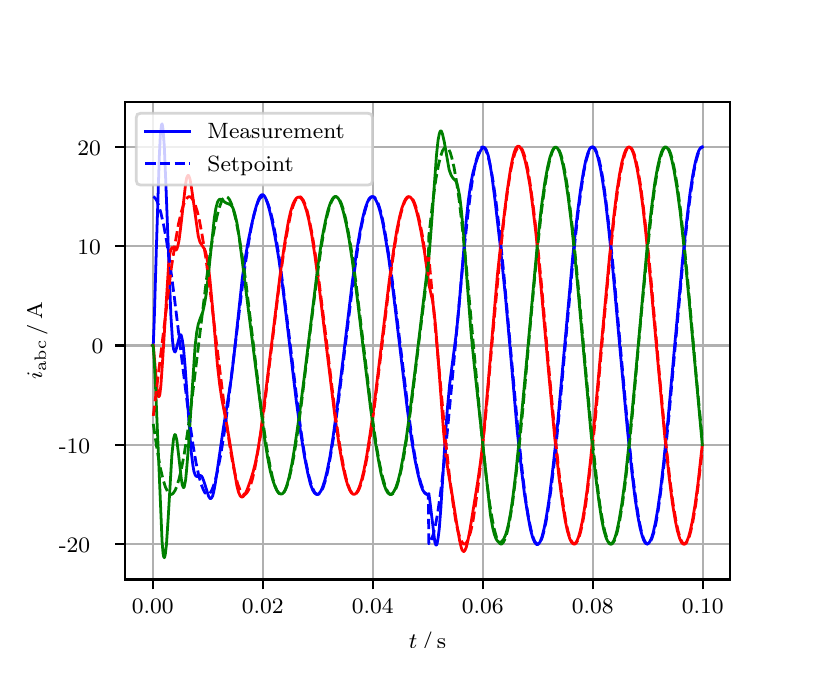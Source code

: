 \begingroup%
\makeatletter%
\begin{pgfpicture}%
\pgfpathrectangle{\pgfpointorigin}{\pgfqpoint{3.9in}{3.1in}}%
\pgfusepath{use as bounding box, clip}%
\begin{pgfscope}%
\pgfsetbuttcap%
\pgfsetmiterjoin%
\definecolor{currentfill}{rgb}{1.0,1.0,1.0}%
\pgfsetfillcolor{currentfill}%
\pgfsetlinewidth{0.0pt}%
\definecolor{currentstroke}{rgb}{1.0,1.0,1.0}%
\pgfsetstrokecolor{currentstroke}%
\pgfsetdash{}{0pt}%
\pgfpathmoveto{\pgfqpoint{0.0in}{0.0in}}%
\pgfpathlineto{\pgfqpoint{3.9in}{0.0in}}%
\pgfpathlineto{\pgfqpoint{3.9in}{3.1in}}%
\pgfpathlineto{\pgfqpoint{0.0in}{3.1in}}%
\pgfpathclose%
\pgfusepath{fill}%
\end{pgfscope}%
\begin{pgfscope}%
\pgfsetbuttcap%
\pgfsetmiterjoin%
\definecolor{currentfill}{rgb}{1.0,1.0,1.0}%
\pgfsetfillcolor{currentfill}%
\pgfsetlinewidth{0.0pt}%
\definecolor{currentstroke}{rgb}{0.0,0.0,0.0}%
\pgfsetstrokecolor{currentstroke}%
\pgfsetstrokeopacity{0.0}%
\pgfsetdash{}{0pt}%
\pgfpathmoveto{\pgfqpoint{0.487in}{0.341in}}%
\pgfpathlineto{\pgfqpoint{3.51in}{0.341in}}%
\pgfpathlineto{\pgfqpoint{3.51in}{2.728in}}%
\pgfpathlineto{\pgfqpoint{0.487in}{2.728in}}%
\pgfpathclose%
\pgfusepath{fill}%
\end{pgfscope}%
\begin{pgfscope}%
\pgfpathrectangle{\pgfqpoint{0.487in}{0.341in}}{\pgfqpoint{3.022in}{2.387in}}%
\pgfusepath{clip}%
\pgfsetrectcap%
\pgfsetroundjoin%
\pgfsetlinewidth{0.803pt}%
\definecolor{currentstroke}{rgb}{0.69,0.69,0.69}%
\pgfsetstrokecolor{currentstroke}%
\pgfsetdash{}{0pt}%
\pgfpathmoveto{\pgfqpoint{0.625in}{0.341in}}%
\pgfpathlineto{\pgfqpoint{0.625in}{2.728in}}%
\pgfusepath{stroke}%
\end{pgfscope}%
\begin{pgfscope}%
\pgfsetbuttcap%
\pgfsetroundjoin%
\definecolor{currentfill}{rgb}{0.0,0.0,0.0}%
\pgfsetfillcolor{currentfill}%
\pgfsetlinewidth{0.803pt}%
\definecolor{currentstroke}{rgb}{0.0,0.0,0.0}%
\pgfsetstrokecolor{currentstroke}%
\pgfsetdash{}{0pt}%
\pgfsys@defobject{currentmarker}{\pgfqpoint{0.0in}{-0.049in}}{\pgfqpoint{0.0in}{0.0in}}{%
\pgfpathmoveto{\pgfqpoint{0.0in}{0.0in}}%
\pgfpathlineto{\pgfqpoint{0.0in}{-0.049in}}%
\pgfusepath{stroke,fill}%
}%
\begin{pgfscope}%
\pgfsys@transformshift{0.625in}{0.341in}%
\pgfsys@useobject{currentmarker}{}%
\end{pgfscope}%
\end{pgfscope}%
\begin{pgfscope}%
\definecolor{textcolor}{rgb}{0.0,0.0,0.0}%
\pgfsetstrokecolor{textcolor}%
\pgfsetfillcolor{textcolor}%
\pgftext[x=0.625in,y=0.244in,,top]{\color{textcolor}\rmfamily\fontsize{8.0}{9.6}\selectfont 0.00}%
\end{pgfscope}%
\begin{pgfscope}%
\pgfpathrectangle{\pgfqpoint{0.487in}{0.341in}}{\pgfqpoint{3.022in}{2.387in}}%
\pgfusepath{clip}%
\pgfsetrectcap%
\pgfsetroundjoin%
\pgfsetlinewidth{0.803pt}%
\definecolor{currentstroke}{rgb}{0.69,0.69,0.69}%
\pgfsetstrokecolor{currentstroke}%
\pgfsetdash{}{0pt}%
\pgfpathmoveto{\pgfqpoint{1.175in}{0.341in}}%
\pgfpathlineto{\pgfqpoint{1.175in}{2.728in}}%
\pgfusepath{stroke}%
\end{pgfscope}%
\begin{pgfscope}%
\pgfsetbuttcap%
\pgfsetroundjoin%
\definecolor{currentfill}{rgb}{0.0,0.0,0.0}%
\pgfsetfillcolor{currentfill}%
\pgfsetlinewidth{0.803pt}%
\definecolor{currentstroke}{rgb}{0.0,0.0,0.0}%
\pgfsetstrokecolor{currentstroke}%
\pgfsetdash{}{0pt}%
\pgfsys@defobject{currentmarker}{\pgfqpoint{0.0in}{-0.049in}}{\pgfqpoint{0.0in}{0.0in}}{%
\pgfpathmoveto{\pgfqpoint{0.0in}{0.0in}}%
\pgfpathlineto{\pgfqpoint{0.0in}{-0.049in}}%
\pgfusepath{stroke,fill}%
}%
\begin{pgfscope}%
\pgfsys@transformshift{1.175in}{0.341in}%
\pgfsys@useobject{currentmarker}{}%
\end{pgfscope}%
\end{pgfscope}%
\begin{pgfscope}%
\definecolor{textcolor}{rgb}{0.0,0.0,0.0}%
\pgfsetstrokecolor{textcolor}%
\pgfsetfillcolor{textcolor}%
\pgftext[x=1.175in,y=0.244in,,top]{\color{textcolor}\rmfamily\fontsize{8.0}{9.6}\selectfont 0.02}%
\end{pgfscope}%
\begin{pgfscope}%
\pgfpathrectangle{\pgfqpoint{0.487in}{0.341in}}{\pgfqpoint{3.022in}{2.387in}}%
\pgfusepath{clip}%
\pgfsetrectcap%
\pgfsetroundjoin%
\pgfsetlinewidth{0.803pt}%
\definecolor{currentstroke}{rgb}{0.69,0.69,0.69}%
\pgfsetstrokecolor{currentstroke}%
\pgfsetdash{}{0pt}%
\pgfpathmoveto{\pgfqpoint{1.725in}{0.341in}}%
\pgfpathlineto{\pgfqpoint{1.725in}{2.728in}}%
\pgfusepath{stroke}%
\end{pgfscope}%
\begin{pgfscope}%
\pgfsetbuttcap%
\pgfsetroundjoin%
\definecolor{currentfill}{rgb}{0.0,0.0,0.0}%
\pgfsetfillcolor{currentfill}%
\pgfsetlinewidth{0.803pt}%
\definecolor{currentstroke}{rgb}{0.0,0.0,0.0}%
\pgfsetstrokecolor{currentstroke}%
\pgfsetdash{}{0pt}%
\pgfsys@defobject{currentmarker}{\pgfqpoint{0.0in}{-0.049in}}{\pgfqpoint{0.0in}{0.0in}}{%
\pgfpathmoveto{\pgfqpoint{0.0in}{0.0in}}%
\pgfpathlineto{\pgfqpoint{0.0in}{-0.049in}}%
\pgfusepath{stroke,fill}%
}%
\begin{pgfscope}%
\pgfsys@transformshift{1.725in}{0.341in}%
\pgfsys@useobject{currentmarker}{}%
\end{pgfscope}%
\end{pgfscope}%
\begin{pgfscope}%
\definecolor{textcolor}{rgb}{0.0,0.0,0.0}%
\pgfsetstrokecolor{textcolor}%
\pgfsetfillcolor{textcolor}%
\pgftext[x=1.725in,y=0.244in,,top]{\color{textcolor}\rmfamily\fontsize{8.0}{9.6}\selectfont 0.04}%
\end{pgfscope}%
\begin{pgfscope}%
\pgfpathrectangle{\pgfqpoint{0.487in}{0.341in}}{\pgfqpoint{3.022in}{2.387in}}%
\pgfusepath{clip}%
\pgfsetrectcap%
\pgfsetroundjoin%
\pgfsetlinewidth{0.803pt}%
\definecolor{currentstroke}{rgb}{0.69,0.69,0.69}%
\pgfsetstrokecolor{currentstroke}%
\pgfsetdash{}{0pt}%
\pgfpathmoveto{\pgfqpoint{2.275in}{0.341in}}%
\pgfpathlineto{\pgfqpoint{2.275in}{2.728in}}%
\pgfusepath{stroke}%
\end{pgfscope}%
\begin{pgfscope}%
\pgfsetbuttcap%
\pgfsetroundjoin%
\definecolor{currentfill}{rgb}{0.0,0.0,0.0}%
\pgfsetfillcolor{currentfill}%
\pgfsetlinewidth{0.803pt}%
\definecolor{currentstroke}{rgb}{0.0,0.0,0.0}%
\pgfsetstrokecolor{currentstroke}%
\pgfsetdash{}{0pt}%
\pgfsys@defobject{currentmarker}{\pgfqpoint{0.0in}{-0.049in}}{\pgfqpoint{0.0in}{0.0in}}{%
\pgfpathmoveto{\pgfqpoint{0.0in}{0.0in}}%
\pgfpathlineto{\pgfqpoint{0.0in}{-0.049in}}%
\pgfusepath{stroke,fill}%
}%
\begin{pgfscope}%
\pgfsys@transformshift{2.275in}{0.341in}%
\pgfsys@useobject{currentmarker}{}%
\end{pgfscope}%
\end{pgfscope}%
\begin{pgfscope}%
\definecolor{textcolor}{rgb}{0.0,0.0,0.0}%
\pgfsetstrokecolor{textcolor}%
\pgfsetfillcolor{textcolor}%
\pgftext[x=2.275in,y=0.244in,,top]{\color{textcolor}\rmfamily\fontsize{8.0}{9.6}\selectfont 0.06}%
\end{pgfscope}%
\begin{pgfscope}%
\pgfpathrectangle{\pgfqpoint{0.487in}{0.341in}}{\pgfqpoint{3.022in}{2.387in}}%
\pgfusepath{clip}%
\pgfsetrectcap%
\pgfsetroundjoin%
\pgfsetlinewidth{0.803pt}%
\definecolor{currentstroke}{rgb}{0.69,0.69,0.69}%
\pgfsetstrokecolor{currentstroke}%
\pgfsetdash{}{0pt}%
\pgfpathmoveto{\pgfqpoint{2.825in}{0.341in}}%
\pgfpathlineto{\pgfqpoint{2.825in}{2.728in}}%
\pgfusepath{stroke}%
\end{pgfscope}%
\begin{pgfscope}%
\pgfsetbuttcap%
\pgfsetroundjoin%
\definecolor{currentfill}{rgb}{0.0,0.0,0.0}%
\pgfsetfillcolor{currentfill}%
\pgfsetlinewidth{0.803pt}%
\definecolor{currentstroke}{rgb}{0.0,0.0,0.0}%
\pgfsetstrokecolor{currentstroke}%
\pgfsetdash{}{0pt}%
\pgfsys@defobject{currentmarker}{\pgfqpoint{0.0in}{-0.049in}}{\pgfqpoint{0.0in}{0.0in}}{%
\pgfpathmoveto{\pgfqpoint{0.0in}{0.0in}}%
\pgfpathlineto{\pgfqpoint{0.0in}{-0.049in}}%
\pgfusepath{stroke,fill}%
}%
\begin{pgfscope}%
\pgfsys@transformshift{2.825in}{0.341in}%
\pgfsys@useobject{currentmarker}{}%
\end{pgfscope}%
\end{pgfscope}%
\begin{pgfscope}%
\definecolor{textcolor}{rgb}{0.0,0.0,0.0}%
\pgfsetstrokecolor{textcolor}%
\pgfsetfillcolor{textcolor}%
\pgftext[x=2.825in,y=0.244in,,top]{\color{textcolor}\rmfamily\fontsize{8.0}{9.6}\selectfont 0.08}%
\end{pgfscope}%
\begin{pgfscope}%
\pgfpathrectangle{\pgfqpoint{0.487in}{0.341in}}{\pgfqpoint{3.022in}{2.387in}}%
\pgfusepath{clip}%
\pgfsetrectcap%
\pgfsetroundjoin%
\pgfsetlinewidth{0.803pt}%
\definecolor{currentstroke}{rgb}{0.69,0.69,0.69}%
\pgfsetstrokecolor{currentstroke}%
\pgfsetdash{}{0pt}%
\pgfpathmoveto{\pgfqpoint{3.375in}{0.341in}}%
\pgfpathlineto{\pgfqpoint{3.375in}{2.728in}}%
\pgfusepath{stroke}%
\end{pgfscope}%
\begin{pgfscope}%
\pgfsetbuttcap%
\pgfsetroundjoin%
\definecolor{currentfill}{rgb}{0.0,0.0,0.0}%
\pgfsetfillcolor{currentfill}%
\pgfsetlinewidth{0.803pt}%
\definecolor{currentstroke}{rgb}{0.0,0.0,0.0}%
\pgfsetstrokecolor{currentstroke}%
\pgfsetdash{}{0pt}%
\pgfsys@defobject{currentmarker}{\pgfqpoint{0.0in}{-0.049in}}{\pgfqpoint{0.0in}{0.0in}}{%
\pgfpathmoveto{\pgfqpoint{0.0in}{0.0in}}%
\pgfpathlineto{\pgfqpoint{0.0in}{-0.049in}}%
\pgfusepath{stroke,fill}%
}%
\begin{pgfscope}%
\pgfsys@transformshift{3.375in}{0.341in}%
\pgfsys@useobject{currentmarker}{}%
\end{pgfscope}%
\end{pgfscope}%
\begin{pgfscope}%
\definecolor{textcolor}{rgb}{0.0,0.0,0.0}%
\pgfsetstrokecolor{textcolor}%
\pgfsetfillcolor{textcolor}%
\pgftext[x=3.375in,y=0.244in,,top]{\color{textcolor}\rmfamily\fontsize{8.0}{9.6}\selectfont 0.10}%
\end{pgfscope}%
\begin{pgfscope}%
\definecolor{textcolor}{rgb}{0.0,0.0,0.0}%
\pgfsetstrokecolor{textcolor}%
\pgfsetfillcolor{textcolor}%
\pgftext[x=1.999in,y=0.081in,,top]{\color{textcolor}\rmfamily\fontsize{8.0}{9.6}\selectfont \(\displaystyle t\,/\,\mathrm{s}\)}%
\end{pgfscope}%
\begin{pgfscope}%
\pgfpathrectangle{\pgfqpoint{0.487in}{0.341in}}{\pgfqpoint{3.022in}{2.387in}}%
\pgfusepath{clip}%
\pgfsetrectcap%
\pgfsetroundjoin%
\pgfsetlinewidth{0.803pt}%
\definecolor{currentstroke}{rgb}{0.69,0.69,0.69}%
\pgfsetstrokecolor{currentstroke}%
\pgfsetdash{}{0pt}%
\pgfpathmoveto{\pgfqpoint{0.487in}{0.518in}}%
\pgfpathlineto{\pgfqpoint{3.51in}{0.518in}}%
\pgfusepath{stroke}%
\end{pgfscope}%
\begin{pgfscope}%
\pgfsetbuttcap%
\pgfsetroundjoin%
\definecolor{currentfill}{rgb}{0.0,0.0,0.0}%
\pgfsetfillcolor{currentfill}%
\pgfsetlinewidth{0.803pt}%
\definecolor{currentstroke}{rgb}{0.0,0.0,0.0}%
\pgfsetstrokecolor{currentstroke}%
\pgfsetdash{}{0pt}%
\pgfsys@defobject{currentmarker}{\pgfqpoint{-0.049in}{0.0in}}{\pgfqpoint{-0.0in}{0.0in}}{%
\pgfpathmoveto{\pgfqpoint{-0.0in}{0.0in}}%
\pgfpathlineto{\pgfqpoint{-0.049in}{0.0in}}%
\pgfusepath{stroke,fill}%
}%
\begin{pgfscope}%
\pgfsys@transformshift{0.487in}{0.518in}%
\pgfsys@useobject{currentmarker}{}%
\end{pgfscope}%
\end{pgfscope}%
\begin{pgfscope}%
\definecolor{textcolor}{rgb}{0.0,0.0,0.0}%
\pgfsetstrokecolor{textcolor}%
\pgfsetfillcolor{textcolor}%
\pgftext[x=0.156in, y=0.476in, left, base]{\color{textcolor}\rmfamily\fontsize{8.0}{9.6}\selectfont −20}%
\end{pgfscope}%
\begin{pgfscope}%
\pgfpathrectangle{\pgfqpoint{0.487in}{0.341in}}{\pgfqpoint{3.022in}{2.387in}}%
\pgfusepath{clip}%
\pgfsetrectcap%
\pgfsetroundjoin%
\pgfsetlinewidth{0.803pt}%
\definecolor{currentstroke}{rgb}{0.69,0.69,0.69}%
\pgfsetstrokecolor{currentstroke}%
\pgfsetdash{}{0pt}%
\pgfpathmoveto{\pgfqpoint{0.487in}{1.014in}}%
\pgfpathlineto{\pgfqpoint{3.51in}{1.014in}}%
\pgfusepath{stroke}%
\end{pgfscope}%
\begin{pgfscope}%
\pgfsetbuttcap%
\pgfsetroundjoin%
\definecolor{currentfill}{rgb}{0.0,0.0,0.0}%
\pgfsetfillcolor{currentfill}%
\pgfsetlinewidth{0.803pt}%
\definecolor{currentstroke}{rgb}{0.0,0.0,0.0}%
\pgfsetstrokecolor{currentstroke}%
\pgfsetdash{}{0pt}%
\pgfsys@defobject{currentmarker}{\pgfqpoint{-0.049in}{0.0in}}{\pgfqpoint{-0.0in}{0.0in}}{%
\pgfpathmoveto{\pgfqpoint{-0.0in}{0.0in}}%
\pgfpathlineto{\pgfqpoint{-0.049in}{0.0in}}%
\pgfusepath{stroke,fill}%
}%
\begin{pgfscope}%
\pgfsys@transformshift{0.487in}{1.014in}%
\pgfsys@useobject{currentmarker}{}%
\end{pgfscope}%
\end{pgfscope}%
\begin{pgfscope}%
\definecolor{textcolor}{rgb}{0.0,0.0,0.0}%
\pgfsetstrokecolor{textcolor}%
\pgfsetfillcolor{textcolor}%
\pgftext[x=0.156in, y=0.972in, left, base]{\color{textcolor}\rmfamily\fontsize{8.0}{9.6}\selectfont −10}%
\end{pgfscope}%
\begin{pgfscope}%
\pgfpathrectangle{\pgfqpoint{0.487in}{0.341in}}{\pgfqpoint{3.022in}{2.387in}}%
\pgfusepath{clip}%
\pgfsetrectcap%
\pgfsetroundjoin%
\pgfsetlinewidth{0.803pt}%
\definecolor{currentstroke}{rgb}{0.69,0.69,0.69}%
\pgfsetstrokecolor{currentstroke}%
\pgfsetdash{}{0pt}%
\pgfpathmoveto{\pgfqpoint{0.487in}{1.511in}}%
\pgfpathlineto{\pgfqpoint{3.51in}{1.511in}}%
\pgfusepath{stroke}%
\end{pgfscope}%
\begin{pgfscope}%
\pgfsetbuttcap%
\pgfsetroundjoin%
\definecolor{currentfill}{rgb}{0.0,0.0,0.0}%
\pgfsetfillcolor{currentfill}%
\pgfsetlinewidth{0.803pt}%
\definecolor{currentstroke}{rgb}{0.0,0.0,0.0}%
\pgfsetstrokecolor{currentstroke}%
\pgfsetdash{}{0pt}%
\pgfsys@defobject{currentmarker}{\pgfqpoint{-0.049in}{0.0in}}{\pgfqpoint{-0.0in}{0.0in}}{%
\pgfpathmoveto{\pgfqpoint{-0.0in}{0.0in}}%
\pgfpathlineto{\pgfqpoint{-0.049in}{0.0in}}%
\pgfusepath{stroke,fill}%
}%
\begin{pgfscope}%
\pgfsys@transformshift{0.487in}{1.511in}%
\pgfsys@useobject{currentmarker}{}%
\end{pgfscope}%
\end{pgfscope}%
\begin{pgfscope}%
\definecolor{textcolor}{rgb}{0.0,0.0,0.0}%
\pgfsetstrokecolor{textcolor}%
\pgfsetfillcolor{textcolor}%
\pgftext[x=0.32in, y=1.469in, left, base]{\color{textcolor}\rmfamily\fontsize{8.0}{9.6}\selectfont 0}%
\end{pgfscope}%
\begin{pgfscope}%
\pgfpathrectangle{\pgfqpoint{0.487in}{0.341in}}{\pgfqpoint{3.022in}{2.387in}}%
\pgfusepath{clip}%
\pgfsetrectcap%
\pgfsetroundjoin%
\pgfsetlinewidth{0.803pt}%
\definecolor{currentstroke}{rgb}{0.69,0.69,0.69}%
\pgfsetstrokecolor{currentstroke}%
\pgfsetdash{}{0pt}%
\pgfpathmoveto{\pgfqpoint{0.487in}{2.007in}}%
\pgfpathlineto{\pgfqpoint{3.51in}{2.007in}}%
\pgfusepath{stroke}%
\end{pgfscope}%
\begin{pgfscope}%
\pgfsetbuttcap%
\pgfsetroundjoin%
\definecolor{currentfill}{rgb}{0.0,0.0,0.0}%
\pgfsetfillcolor{currentfill}%
\pgfsetlinewidth{0.803pt}%
\definecolor{currentstroke}{rgb}{0.0,0.0,0.0}%
\pgfsetstrokecolor{currentstroke}%
\pgfsetdash{}{0pt}%
\pgfsys@defobject{currentmarker}{\pgfqpoint{-0.049in}{0.0in}}{\pgfqpoint{-0.0in}{0.0in}}{%
\pgfpathmoveto{\pgfqpoint{-0.0in}{0.0in}}%
\pgfpathlineto{\pgfqpoint{-0.049in}{0.0in}}%
\pgfusepath{stroke,fill}%
}%
\begin{pgfscope}%
\pgfsys@transformshift{0.487in}{2.007in}%
\pgfsys@useobject{currentmarker}{}%
\end{pgfscope}%
\end{pgfscope}%
\begin{pgfscope}%
\definecolor{textcolor}{rgb}{0.0,0.0,0.0}%
\pgfsetstrokecolor{textcolor}%
\pgfsetfillcolor{textcolor}%
\pgftext[x=0.249in, y=1.965in, left, base]{\color{textcolor}\rmfamily\fontsize{8.0}{9.6}\selectfont 10}%
\end{pgfscope}%
\begin{pgfscope}%
\pgfpathrectangle{\pgfqpoint{0.487in}{0.341in}}{\pgfqpoint{3.022in}{2.387in}}%
\pgfusepath{clip}%
\pgfsetrectcap%
\pgfsetroundjoin%
\pgfsetlinewidth{0.803pt}%
\definecolor{currentstroke}{rgb}{0.69,0.69,0.69}%
\pgfsetstrokecolor{currentstroke}%
\pgfsetdash{}{0pt}%
\pgfpathmoveto{\pgfqpoint{0.487in}{2.504in}}%
\pgfpathlineto{\pgfqpoint{3.51in}{2.504in}}%
\pgfusepath{stroke}%
\end{pgfscope}%
\begin{pgfscope}%
\pgfsetbuttcap%
\pgfsetroundjoin%
\definecolor{currentfill}{rgb}{0.0,0.0,0.0}%
\pgfsetfillcolor{currentfill}%
\pgfsetlinewidth{0.803pt}%
\definecolor{currentstroke}{rgb}{0.0,0.0,0.0}%
\pgfsetstrokecolor{currentstroke}%
\pgfsetdash{}{0pt}%
\pgfsys@defobject{currentmarker}{\pgfqpoint{-0.049in}{0.0in}}{\pgfqpoint{-0.0in}{0.0in}}{%
\pgfpathmoveto{\pgfqpoint{-0.0in}{0.0in}}%
\pgfpathlineto{\pgfqpoint{-0.049in}{0.0in}}%
\pgfusepath{stroke,fill}%
}%
\begin{pgfscope}%
\pgfsys@transformshift{0.487in}{2.504in}%
\pgfsys@useobject{currentmarker}{}%
\end{pgfscope}%
\end{pgfscope}%
\begin{pgfscope}%
\definecolor{textcolor}{rgb}{0.0,0.0,0.0}%
\pgfsetstrokecolor{textcolor}%
\pgfsetfillcolor{textcolor}%
\pgftext[x=0.249in, y=2.461in, left, base]{\color{textcolor}\rmfamily\fontsize{8.0}{9.6}\selectfont 20}%
\end{pgfscope}%
\begin{pgfscope}%
\definecolor{textcolor}{rgb}{0.0,0.0,0.0}%
\pgfsetstrokecolor{textcolor}%
\pgfsetfillcolor{textcolor}%
\pgftext[x=0.1in,y=1.534in,,bottom,rotate=90.0]{\color{textcolor}\rmfamily\fontsize{8.0}{9.6}\selectfont \(\displaystyle i_{\mathrm{abc}}\,/\,\mathrm{A}\)}%
\end{pgfscope}%
\begin{pgfscope}%
\pgfpathrectangle{\pgfqpoint{0.487in}{0.341in}}{\pgfqpoint{3.022in}{2.387in}}%
\pgfusepath{clip}%
\pgfsetrectcap%
\pgfsetroundjoin%
\pgfsetlinewidth{1.004pt}%
\definecolor{currentstroke}{rgb}{0.0,0.0,1.0}%
\pgfsetstrokecolor{currentstroke}%
\pgfsetdash{}{0pt}%
\pgfpathmoveto{\pgfqpoint{0.625in}{1.511in}}%
\pgfpathlineto{\pgfqpoint{0.628in}{1.514in}}%
\pgfpathlineto{\pgfqpoint{0.633in}{1.643in}}%
\pgfpathlineto{\pgfqpoint{0.644in}{2.013in}}%
\pgfpathlineto{\pgfqpoint{0.658in}{2.451in}}%
\pgfpathlineto{\pgfqpoint{0.663in}{2.559in}}%
\pgfpathlineto{\pgfqpoint{0.669in}{2.614in}}%
\pgfpathlineto{\pgfqpoint{0.672in}{2.619in}}%
\pgfpathlineto{\pgfqpoint{0.674in}{2.611in}}%
\pgfpathlineto{\pgfqpoint{0.677in}{2.589in}}%
\pgfpathlineto{\pgfqpoint{0.683in}{2.509in}}%
\pgfpathlineto{\pgfqpoint{0.691in}{2.318in}}%
\pgfpathlineto{\pgfqpoint{0.716in}{1.661in}}%
\pgfpathlineto{\pgfqpoint{0.724in}{1.537in}}%
\pgfpathlineto{\pgfqpoint{0.729in}{1.494in}}%
\pgfpathlineto{\pgfqpoint{0.735in}{1.478in}}%
\pgfpathlineto{\pgfqpoint{0.738in}{1.479in}}%
\pgfpathlineto{\pgfqpoint{0.74in}{1.484in}}%
\pgfpathlineto{\pgfqpoint{0.746in}{1.504in}}%
\pgfpathlineto{\pgfqpoint{0.76in}{1.56in}}%
\pgfpathlineto{\pgfqpoint{0.762in}{1.565in}}%
\pgfpathlineto{\pgfqpoint{0.765in}{1.565in}}%
\pgfpathlineto{\pgfqpoint{0.768in}{1.561in}}%
\pgfpathlineto{\pgfqpoint{0.773in}{1.54in}}%
\pgfpathlineto{\pgfqpoint{0.779in}{1.499in}}%
\pgfpathlineto{\pgfqpoint{0.787in}{1.407in}}%
\pgfpathlineto{\pgfqpoint{0.804in}{1.164in}}%
\pgfpathlineto{\pgfqpoint{0.817in}{0.985in}}%
\pgfpathlineto{\pgfqpoint{0.826in}{0.913in}}%
\pgfpathlineto{\pgfqpoint{0.831in}{0.883in}}%
\pgfpathlineto{\pgfqpoint{0.837in}{0.865in}}%
\pgfpathlineto{\pgfqpoint{0.842in}{0.857in}}%
\pgfpathlineto{\pgfqpoint{0.848in}{0.856in}}%
\pgfpathlineto{\pgfqpoint{0.864in}{0.861in}}%
\pgfpathlineto{\pgfqpoint{0.87in}{0.857in}}%
\pgfpathlineto{\pgfqpoint{0.875in}{0.848in}}%
\pgfpathlineto{\pgfqpoint{0.883in}{0.826in}}%
\pgfpathlineto{\pgfqpoint{0.905in}{0.756in}}%
\pgfpathlineto{\pgfqpoint{0.911in}{0.747in}}%
\pgfpathlineto{\pgfqpoint{0.914in}{0.745in}}%
\pgfpathlineto{\pgfqpoint{0.916in}{0.746in}}%
\pgfpathlineto{\pgfqpoint{0.919in}{0.748in}}%
\pgfpathlineto{\pgfqpoint{0.925in}{0.759in}}%
\pgfpathlineto{\pgfqpoint{0.93in}{0.778in}}%
\pgfpathlineto{\pgfqpoint{0.938in}{0.821in}}%
\pgfpathlineto{\pgfqpoint{0.952in}{0.915in}}%
\pgfpathlineto{\pgfqpoint{0.977in}{1.088in}}%
\pgfpathlineto{\pgfqpoint{1.018in}{1.346in}}%
\pgfpathlineto{\pgfqpoint{1.035in}{1.491in}}%
\pgfpathlineto{\pgfqpoint{1.073in}{1.847in}}%
\pgfpathlineto{\pgfqpoint{1.087in}{1.943in}}%
\pgfpathlineto{\pgfqpoint{1.103in}{2.035in}}%
\pgfpathlineto{\pgfqpoint{1.125in}{2.138in}}%
\pgfpathlineto{\pgfqpoint{1.142in}{2.204in}}%
\pgfpathlineto{\pgfqpoint{1.153in}{2.238in}}%
\pgfpathlineto{\pgfqpoint{1.161in}{2.255in}}%
\pgfpathlineto{\pgfqpoint{1.167in}{2.262in}}%
\pgfpathlineto{\pgfqpoint{1.172in}{2.265in}}%
\pgfpathlineto{\pgfqpoint{1.178in}{2.264in}}%
\pgfpathlineto{\pgfqpoint{1.183in}{2.259in}}%
\pgfpathlineto{\pgfqpoint{1.189in}{2.249in}}%
\pgfpathlineto{\pgfqpoint{1.197in}{2.229in}}%
\pgfpathlineto{\pgfqpoint{1.208in}{2.192in}}%
\pgfpathlineto{\pgfqpoint{1.222in}{2.133in}}%
\pgfpathlineto{\pgfqpoint{1.238in}{2.048in}}%
\pgfpathlineto{\pgfqpoint{1.255in}{1.949in}}%
\pgfpathlineto{\pgfqpoint{1.274in}{1.812in}}%
\pgfpathlineto{\pgfqpoint{1.296in}{1.63in}}%
\pgfpathlineto{\pgfqpoint{1.343in}{1.234in}}%
\pgfpathlineto{\pgfqpoint{1.365in}{1.075in}}%
\pgfpathlineto{\pgfqpoint{1.384in}{0.955in}}%
\pgfpathlineto{\pgfqpoint{1.401in}{0.87in}}%
\pgfpathlineto{\pgfqpoint{1.414in}{0.817in}}%
\pgfpathlineto{\pgfqpoint{1.425in}{0.788in}}%
\pgfpathlineto{\pgfqpoint{1.434in}{0.774in}}%
\pgfpathlineto{\pgfqpoint{1.442in}{0.767in}}%
\pgfpathlineto{\pgfqpoint{1.447in}{0.766in}}%
\pgfpathlineto{\pgfqpoint{1.453in}{0.768in}}%
\pgfpathlineto{\pgfqpoint{1.458in}{0.772in}}%
\pgfpathlineto{\pgfqpoint{1.467in}{0.785in}}%
\pgfpathlineto{\pgfqpoint{1.475in}{0.804in}}%
\pgfpathlineto{\pgfqpoint{1.486in}{0.838in}}%
\pgfpathlineto{\pgfqpoint{1.497in}{0.883in}}%
\pgfpathlineto{\pgfqpoint{1.511in}{0.952in}}%
\pgfpathlineto{\pgfqpoint{1.527in}{1.054in}}%
\pgfpathlineto{\pgfqpoint{1.546in}{1.193in}}%
\pgfpathlineto{\pgfqpoint{1.574in}{1.418in}}%
\pgfpathlineto{\pgfqpoint{1.623in}{1.827in}}%
\pgfpathlineto{\pgfqpoint{1.645in}{1.984in}}%
\pgfpathlineto{\pgfqpoint{1.662in}{2.084in}}%
\pgfpathlineto{\pgfqpoint{1.676in}{2.152in}}%
\pgfpathlineto{\pgfqpoint{1.687in}{2.195in}}%
\pgfpathlineto{\pgfqpoint{1.698in}{2.226in}}%
\pgfpathlineto{\pgfqpoint{1.706in}{2.243in}}%
\pgfpathlineto{\pgfqpoint{1.714in}{2.252in}}%
\pgfpathlineto{\pgfqpoint{1.72in}{2.255in}}%
\pgfpathlineto{\pgfqpoint{1.725in}{2.255in}}%
\pgfpathlineto{\pgfqpoint{1.731in}{2.252in}}%
\pgfpathlineto{\pgfqpoint{1.736in}{2.246in}}%
\pgfpathlineto{\pgfqpoint{1.744in}{2.232in}}%
\pgfpathlineto{\pgfqpoint{1.753in}{2.211in}}%
\pgfpathlineto{\pgfqpoint{1.764in}{2.174in}}%
\pgfpathlineto{\pgfqpoint{1.775in}{2.127in}}%
\pgfpathlineto{\pgfqpoint{1.788in}{2.054in}}%
\pgfpathlineto{\pgfqpoint{1.805in}{1.949in}}%
\pgfpathlineto{\pgfqpoint{1.827in}{1.785in}}%
\pgfpathlineto{\pgfqpoint{1.86in}{1.51in}}%
\pgfpathlineto{\pgfqpoint{1.898in}{1.194in}}%
\pgfpathlineto{\pgfqpoint{1.92in}{1.037in}}%
\pgfpathlineto{\pgfqpoint{1.937in}{0.937in}}%
\pgfpathlineto{\pgfqpoint{1.951in}{0.87in}}%
\pgfpathlineto{\pgfqpoint{1.964in}{0.818in}}%
\pgfpathlineto{\pgfqpoint{1.975in}{0.789in}}%
\pgfpathlineto{\pgfqpoint{1.984in}{0.775in}}%
\pgfpathlineto{\pgfqpoint{1.992in}{0.768in}}%
\pgfpathlineto{\pgfqpoint{1.997in}{0.766in}}%
\pgfpathlineto{\pgfqpoint{2.003in}{0.768in}}%
\pgfpathlineto{\pgfqpoint{2.006in}{0.77in}}%
\pgfpathlineto{\pgfqpoint{2.011in}{0.733in}}%
\pgfpathlineto{\pgfqpoint{2.036in}{0.527in}}%
\pgfpathlineto{\pgfqpoint{2.041in}{0.513in}}%
\pgfpathlineto{\pgfqpoint{2.044in}{0.513in}}%
\pgfpathlineto{\pgfqpoint{2.047in}{0.519in}}%
\pgfpathlineto{\pgfqpoint{2.052in}{0.547in}}%
\pgfpathlineto{\pgfqpoint{2.058in}{0.595in}}%
\pgfpathlineto{\pgfqpoint{2.066in}{0.699in}}%
\pgfpathlineto{\pgfqpoint{2.085in}{1.005in}}%
\pgfpathlineto{\pgfqpoint{2.099in}{1.201in}}%
\pgfpathlineto{\pgfqpoint{2.11in}{1.318in}}%
\pgfpathlineto{\pgfqpoint{2.124in}{1.426in}}%
\pgfpathlineto{\pgfqpoint{2.143in}{1.571in}}%
\pgfpathlineto{\pgfqpoint{2.154in}{1.678in}}%
\pgfpathlineto{\pgfqpoint{2.171in}{1.876in}}%
\pgfpathlineto{\pgfqpoint{2.193in}{2.139in}}%
\pgfpathlineto{\pgfqpoint{2.204in}{2.241in}}%
\pgfpathlineto{\pgfqpoint{2.215in}{2.318in}}%
\pgfpathlineto{\pgfqpoint{2.226in}{2.373in}}%
\pgfpathlineto{\pgfqpoint{2.237in}{2.413in}}%
\pgfpathlineto{\pgfqpoint{2.25in}{2.453in}}%
\pgfpathlineto{\pgfqpoint{2.264in}{2.485in}}%
\pgfpathlineto{\pgfqpoint{2.272in}{2.497in}}%
\pgfpathlineto{\pgfqpoint{2.278in}{2.501in}}%
\pgfpathlineto{\pgfqpoint{2.283in}{2.501in}}%
\pgfpathlineto{\pgfqpoint{2.289in}{2.496in}}%
\pgfpathlineto{\pgfqpoint{2.294in}{2.486in}}%
\pgfpathlineto{\pgfqpoint{2.303in}{2.46in}}%
\pgfpathlineto{\pgfqpoint{2.311in}{2.421in}}%
\pgfpathlineto{\pgfqpoint{2.322in}{2.353in}}%
\pgfpathlineto{\pgfqpoint{2.338in}{2.226in}}%
\pgfpathlineto{\pgfqpoint{2.363in}{2.008in}}%
\pgfpathlineto{\pgfqpoint{2.388in}{1.764in}}%
\pgfpathlineto{\pgfqpoint{2.413in}{1.486in}}%
\pgfpathlineto{\pgfqpoint{2.448in}{1.082in}}%
\pgfpathlineto{\pgfqpoint{2.468in}{0.899in}}%
\pgfpathlineto{\pgfqpoint{2.484in}{0.768in}}%
\pgfpathlineto{\pgfqpoint{2.501in}{0.661in}}%
\pgfpathlineto{\pgfqpoint{2.514in}{0.591in}}%
\pgfpathlineto{\pgfqpoint{2.525in}{0.55in}}%
\pgfpathlineto{\pgfqpoint{2.534in}{0.529in}}%
\pgfpathlineto{\pgfqpoint{2.542in}{0.518in}}%
\pgfpathlineto{\pgfqpoint{2.547in}{0.515in}}%
\pgfpathlineto{\pgfqpoint{2.553in}{0.517in}}%
\pgfpathlineto{\pgfqpoint{2.558in}{0.523in}}%
\pgfpathlineto{\pgfqpoint{2.564in}{0.533in}}%
\pgfpathlineto{\pgfqpoint{2.572in}{0.556in}}%
\pgfpathlineto{\pgfqpoint{2.583in}{0.6in}}%
\pgfpathlineto{\pgfqpoint{2.594in}{0.658in}}%
\pgfpathlineto{\pgfqpoint{2.608in}{0.748in}}%
\pgfpathlineto{\pgfqpoint{2.624in}{0.879in}}%
\pgfpathlineto{\pgfqpoint{2.644in}{1.058in}}%
\pgfpathlineto{\pgfqpoint{2.668in}{1.324in}}%
\pgfpathlineto{\pgfqpoint{2.726in}{1.962in}}%
\pgfpathlineto{\pgfqpoint{2.748in}{2.166in}}%
\pgfpathlineto{\pgfqpoint{2.765in}{2.294in}}%
\pgfpathlineto{\pgfqpoint{2.779in}{2.381in}}%
\pgfpathlineto{\pgfqpoint{2.79in}{2.435in}}%
\pgfpathlineto{\pgfqpoint{2.801in}{2.473in}}%
\pgfpathlineto{\pgfqpoint{2.809in}{2.492in}}%
\pgfpathlineto{\pgfqpoint{2.814in}{2.5in}}%
\pgfpathlineto{\pgfqpoint{2.82in}{2.503in}}%
\pgfpathlineto{\pgfqpoint{2.825in}{2.503in}}%
\pgfpathlineto{\pgfqpoint{2.831in}{2.499in}}%
\pgfpathlineto{\pgfqpoint{2.836in}{2.491in}}%
\pgfpathlineto{\pgfqpoint{2.845in}{2.472in}}%
\pgfpathlineto{\pgfqpoint{2.853in}{2.444in}}%
\pgfpathlineto{\pgfqpoint{2.864in}{2.395in}}%
\pgfpathlineto{\pgfqpoint{2.875in}{2.331in}}%
\pgfpathlineto{\pgfqpoint{2.889in}{2.234in}}%
\pgfpathlineto{\pgfqpoint{2.905in}{2.095in}}%
\pgfpathlineto{\pgfqpoint{2.927in}{1.877in}}%
\pgfpathlineto{\pgfqpoint{2.96in}{1.51in}}%
\pgfpathlineto{\pgfqpoint{2.999in}{1.088in}}%
\pgfpathlineto{\pgfqpoint{3.021in}{0.879in}}%
\pgfpathlineto{\pgfqpoint{3.037in}{0.746in}}%
\pgfpathlineto{\pgfqpoint{3.051in}{0.656in}}%
\pgfpathlineto{\pgfqpoint{3.062in}{0.599in}}%
\pgfpathlineto{\pgfqpoint{3.073in}{0.557in}}%
\pgfpathlineto{\pgfqpoint{3.081in}{0.535in}}%
\pgfpathlineto{\pgfqpoint{3.089in}{0.522in}}%
\pgfpathlineto{\pgfqpoint{3.095in}{0.519in}}%
\pgfpathlineto{\pgfqpoint{3.1in}{0.519in}}%
\pgfpathlineto{\pgfqpoint{3.106in}{0.523in}}%
\pgfpathlineto{\pgfqpoint{3.111in}{0.531in}}%
\pgfpathlineto{\pgfqpoint{3.12in}{0.55in}}%
\pgfpathlineto{\pgfqpoint{3.128in}{0.577in}}%
\pgfpathlineto{\pgfqpoint{3.139in}{0.627in}}%
\pgfpathlineto{\pgfqpoint{3.15in}{0.69in}}%
\pgfpathlineto{\pgfqpoint{3.164in}{0.787in}}%
\pgfpathlineto{\pgfqpoint{3.18in}{0.927in}}%
\pgfpathlineto{\pgfqpoint{3.202in}{1.145in}}%
\pgfpathlineto{\pgfqpoint{3.235in}{1.511in}}%
\pgfpathlineto{\pgfqpoint{3.274in}{1.933in}}%
\pgfpathlineto{\pgfqpoint{3.296in}{2.143in}}%
\pgfpathlineto{\pgfqpoint{3.312in}{2.275in}}%
\pgfpathlineto{\pgfqpoint{3.326in}{2.366in}}%
\pgfpathlineto{\pgfqpoint{3.337in}{2.422in}}%
\pgfpathlineto{\pgfqpoint{3.348in}{2.465in}}%
\pgfpathlineto{\pgfqpoint{3.356in}{2.486in}}%
\pgfpathlineto{\pgfqpoint{3.364in}{2.499in}}%
\pgfpathlineto{\pgfqpoint{3.37in}{2.503in}}%
\pgfpathlineto{\pgfqpoint{3.373in}{2.504in}}%
\pgfpathlineto{\pgfqpoint{3.373in}{2.504in}}%
\pgfusepath{stroke}%
\end{pgfscope}%
\begin{pgfscope}%
\pgfpathrectangle{\pgfqpoint{0.487in}{0.341in}}{\pgfqpoint{3.022in}{2.387in}}%
\pgfusepath{clip}%
\pgfsetrectcap%
\pgfsetroundjoin%
\pgfsetlinewidth{1.004pt}%
\definecolor{currentstroke}{rgb}{1.0,0.0,0.0}%
\pgfsetstrokecolor{currentstroke}%
\pgfsetdash{}{0pt}%
\pgfpathmoveto{\pgfqpoint{0.625in}{1.511in}}%
\pgfpathlineto{\pgfqpoint{0.628in}{1.514in}}%
\pgfpathlineto{\pgfqpoint{0.636in}{1.42in}}%
\pgfpathlineto{\pgfqpoint{0.647in}{1.294in}}%
\pgfpathlineto{\pgfqpoint{0.652in}{1.261in}}%
\pgfpathlineto{\pgfqpoint{0.655in}{1.255in}}%
\pgfpathlineto{\pgfqpoint{0.658in}{1.257in}}%
\pgfpathlineto{\pgfqpoint{0.661in}{1.267in}}%
\pgfpathlineto{\pgfqpoint{0.666in}{1.311in}}%
\pgfpathlineto{\pgfqpoint{0.674in}{1.425in}}%
\pgfpathlineto{\pgfqpoint{0.705in}{1.921in}}%
\pgfpathlineto{\pgfqpoint{0.71in}{1.965in}}%
\pgfpathlineto{\pgfqpoint{0.716in}{1.99in}}%
\pgfpathlineto{\pgfqpoint{0.721in}{2.0in}}%
\pgfpathlineto{\pgfqpoint{0.724in}{2.001in}}%
\pgfpathlineto{\pgfqpoint{0.729in}{1.996in}}%
\pgfpathlineto{\pgfqpoint{0.738in}{1.988in}}%
\pgfpathlineto{\pgfqpoint{0.74in}{1.987in}}%
\pgfpathlineto{\pgfqpoint{0.743in}{1.989in}}%
\pgfpathlineto{\pgfqpoint{0.746in}{1.993in}}%
\pgfpathlineto{\pgfqpoint{0.751in}{2.009in}}%
\pgfpathlineto{\pgfqpoint{0.757in}{2.038in}}%
\pgfpathlineto{\pgfqpoint{0.765in}{2.101in}}%
\pgfpathlineto{\pgfqpoint{0.79in}{2.322in}}%
\pgfpathlineto{\pgfqpoint{0.795in}{2.349in}}%
\pgfpathlineto{\pgfqpoint{0.801in}{2.361in}}%
\pgfpathlineto{\pgfqpoint{0.804in}{2.362in}}%
\pgfpathlineto{\pgfqpoint{0.806in}{2.358in}}%
\pgfpathlineto{\pgfqpoint{0.812in}{2.341in}}%
\pgfpathlineto{\pgfqpoint{0.82in}{2.293in}}%
\pgfpathlineto{\pgfqpoint{0.853in}{2.057in}}%
\pgfpathlineto{\pgfqpoint{0.861in}{2.029in}}%
\pgfpathlineto{\pgfqpoint{0.87in}{2.014in}}%
\pgfpathlineto{\pgfqpoint{0.883in}{1.995in}}%
\pgfpathlineto{\pgfqpoint{0.889in}{1.98in}}%
\pgfpathlineto{\pgfqpoint{0.894in}{1.959in}}%
\pgfpathlineto{\pgfqpoint{0.903in}{1.911in}}%
\pgfpathlineto{\pgfqpoint{0.911in}{1.843in}}%
\pgfpathlineto{\pgfqpoint{0.925in}{1.694in}}%
\pgfpathlineto{\pgfqpoint{0.949in}{1.411in}}%
\pgfpathlineto{\pgfqpoint{0.96in}{1.315in}}%
\pgfpathlineto{\pgfqpoint{0.971in}{1.241in}}%
\pgfpathlineto{\pgfqpoint{0.991in}{1.14in}}%
\pgfpathlineto{\pgfqpoint{1.007in}{1.047in}}%
\pgfpathlineto{\pgfqpoint{1.046in}{0.81in}}%
\pgfpathlineto{\pgfqpoint{1.054in}{0.778in}}%
\pgfpathlineto{\pgfqpoint{1.062in}{0.76in}}%
\pgfpathlineto{\pgfqpoint{1.068in}{0.754in}}%
\pgfpathlineto{\pgfqpoint{1.073in}{0.753in}}%
\pgfpathlineto{\pgfqpoint{1.079in}{0.757in}}%
\pgfpathlineto{\pgfqpoint{1.087in}{0.768in}}%
\pgfpathlineto{\pgfqpoint{1.098in}{0.792in}}%
\pgfpathlineto{\pgfqpoint{1.114in}{0.836in}}%
\pgfpathlineto{\pgfqpoint{1.128in}{0.882in}}%
\pgfpathlineto{\pgfqpoint{1.139in}{0.926in}}%
\pgfpathlineto{\pgfqpoint{1.15in}{0.982in}}%
\pgfpathlineto{\pgfqpoint{1.164in}{1.069in}}%
\pgfpathlineto{\pgfqpoint{1.18in}{1.196in}}%
\pgfpathlineto{\pgfqpoint{1.263in}{1.871in}}%
\pgfpathlineto{\pgfqpoint{1.288in}{2.042in}}%
\pgfpathlineto{\pgfqpoint{1.304in}{2.134in}}%
\pgfpathlineto{\pgfqpoint{1.315in}{2.182in}}%
\pgfpathlineto{\pgfqpoint{1.326in}{2.217in}}%
\pgfpathlineto{\pgfqpoint{1.335in}{2.235in}}%
\pgfpathlineto{\pgfqpoint{1.343in}{2.247in}}%
\pgfpathlineto{\pgfqpoint{1.351in}{2.252in}}%
\pgfpathlineto{\pgfqpoint{1.357in}{2.253in}}%
\pgfpathlineto{\pgfqpoint{1.362in}{2.251in}}%
\pgfpathlineto{\pgfqpoint{1.368in}{2.246in}}%
\pgfpathlineto{\pgfqpoint{1.376in}{2.234in}}%
\pgfpathlineto{\pgfqpoint{1.384in}{2.216in}}%
\pgfpathlineto{\pgfqpoint{1.395in}{2.182in}}%
\pgfpathlineto{\pgfqpoint{1.406in}{2.137in}}%
\pgfpathlineto{\pgfqpoint{1.42in}{2.066in}}%
\pgfpathlineto{\pgfqpoint{1.436in}{1.961in}}%
\pgfpathlineto{\pgfqpoint{1.458in}{1.799in}}%
\pgfpathlineto{\pgfqpoint{1.491in}{1.526in}}%
\pgfpathlineto{\pgfqpoint{1.535in}{1.166in}}%
\pgfpathlineto{\pgfqpoint{1.557in}{1.013in}}%
\pgfpathlineto{\pgfqpoint{1.574in}{0.917in}}%
\pgfpathlineto{\pgfqpoint{1.588in}{0.854in}}%
\pgfpathlineto{\pgfqpoint{1.599in}{0.816in}}%
\pgfpathlineto{\pgfqpoint{1.61in}{0.788in}}%
\pgfpathlineto{\pgfqpoint{1.618in}{0.775in}}%
\pgfpathlineto{\pgfqpoint{1.626in}{0.768in}}%
\pgfpathlineto{\pgfqpoint{1.632in}{0.767in}}%
\pgfpathlineto{\pgfqpoint{1.637in}{0.768in}}%
\pgfpathlineto{\pgfqpoint{1.643in}{0.773in}}%
\pgfpathlineto{\pgfqpoint{1.651in}{0.786in}}%
\pgfpathlineto{\pgfqpoint{1.659in}{0.805in}}%
\pgfpathlineto{\pgfqpoint{1.67in}{0.84in}}%
\pgfpathlineto{\pgfqpoint{1.681in}{0.886in}}%
\pgfpathlineto{\pgfqpoint{1.695in}{0.958in}}%
\pgfpathlineto{\pgfqpoint{1.711in}{1.061in}}%
\pgfpathlineto{\pgfqpoint{1.731in}{1.201in}}%
\pgfpathlineto{\pgfqpoint{1.758in}{1.425in}}%
\pgfpathlineto{\pgfqpoint{1.808in}{1.835in}}%
\pgfpathlineto{\pgfqpoint{1.83in}{1.991in}}%
\pgfpathlineto{\pgfqpoint{1.846in}{2.089in}}%
\pgfpathlineto{\pgfqpoint{1.86in}{2.156in}}%
\pgfpathlineto{\pgfqpoint{1.871in}{2.198in}}%
\pgfpathlineto{\pgfqpoint{1.882in}{2.228in}}%
\pgfpathlineto{\pgfqpoint{1.89in}{2.244in}}%
\pgfpathlineto{\pgfqpoint{1.898in}{2.253in}}%
\pgfpathlineto{\pgfqpoint{1.904in}{2.255in}}%
\pgfpathlineto{\pgfqpoint{1.909in}{2.255in}}%
\pgfpathlineto{\pgfqpoint{1.915in}{2.251in}}%
\pgfpathlineto{\pgfqpoint{1.923in}{2.241in}}%
\pgfpathlineto{\pgfqpoint{1.931in}{2.224in}}%
\pgfpathlineto{\pgfqpoint{1.942in}{2.191in}}%
\pgfpathlineto{\pgfqpoint{1.953in}{2.147in}}%
\pgfpathlineto{\pgfqpoint{1.967in}{2.079in}}%
\pgfpathlineto{\pgfqpoint{1.984in}{1.979in}}%
\pgfpathlineto{\pgfqpoint{2.003in}{1.842in}}%
\pgfpathlineto{\pgfqpoint{2.008in}{1.808in}}%
\pgfpathlineto{\pgfqpoint{2.025in}{1.732in}}%
\pgfpathlineto{\pgfqpoint{2.033in}{1.672in}}%
\pgfpathlineto{\pgfqpoint{2.041in}{1.589in}}%
\pgfpathlineto{\pgfqpoint{2.055in}{1.408in}}%
\pgfpathlineto{\pgfqpoint{2.08in}{1.073in}}%
\pgfpathlineto{\pgfqpoint{2.091in}{0.964in}}%
\pgfpathlineto{\pgfqpoint{2.102in}{0.883in}}%
\pgfpathlineto{\pgfqpoint{2.124in}{0.755in}}%
\pgfpathlineto{\pgfqpoint{2.146in}{0.615in}}%
\pgfpathlineto{\pgfqpoint{2.16in}{0.534in}}%
\pgfpathlineto{\pgfqpoint{2.168in}{0.5in}}%
\pgfpathlineto{\pgfqpoint{2.173in}{0.487in}}%
\pgfpathlineto{\pgfqpoint{2.179in}{0.481in}}%
\pgfpathlineto{\pgfqpoint{2.182in}{0.481in}}%
\pgfpathlineto{\pgfqpoint{2.187in}{0.488in}}%
\pgfpathlineto{\pgfqpoint{2.193in}{0.502in}}%
\pgfpathlineto{\pgfqpoint{2.201in}{0.535in}}%
\pgfpathlineto{\pgfqpoint{2.212in}{0.593in}}%
\pgfpathlineto{\pgfqpoint{2.25in}{0.829in}}%
\pgfpathlineto{\pgfqpoint{2.264in}{0.926in}}%
\pgfpathlineto{\pgfqpoint{2.278in}{1.046in}}%
\pgfpathlineto{\pgfqpoint{2.294in}{1.226in}}%
\pgfpathlineto{\pgfqpoint{2.349in}{1.868in}}%
\pgfpathlineto{\pgfqpoint{2.371in}{2.07in}}%
\pgfpathlineto{\pgfqpoint{2.396in}{2.273in}}%
\pgfpathlineto{\pgfqpoint{2.413in}{2.386in}}%
\pgfpathlineto{\pgfqpoint{2.424in}{2.443in}}%
\pgfpathlineto{\pgfqpoint{2.432in}{2.475in}}%
\pgfpathlineto{\pgfqpoint{2.44in}{2.496in}}%
\pgfpathlineto{\pgfqpoint{2.446in}{2.504in}}%
\pgfpathlineto{\pgfqpoint{2.451in}{2.507in}}%
\pgfpathlineto{\pgfqpoint{2.457in}{2.507in}}%
\pgfpathlineto{\pgfqpoint{2.462in}{2.502in}}%
\pgfpathlineto{\pgfqpoint{2.468in}{2.493in}}%
\pgfpathlineto{\pgfqpoint{2.476in}{2.473in}}%
\pgfpathlineto{\pgfqpoint{2.487in}{2.436in}}%
\pgfpathlineto{\pgfqpoint{2.498in}{2.386in}}%
\pgfpathlineto{\pgfqpoint{2.512in}{2.307in}}%
\pgfpathlineto{\pgfqpoint{2.525in}{2.208in}}%
\pgfpathlineto{\pgfqpoint{2.542in}{2.064in}}%
\pgfpathlineto{\pgfqpoint{2.561in}{1.868in}}%
\pgfpathlineto{\pgfqpoint{2.605in}{1.374in}}%
\pgfpathlineto{\pgfqpoint{2.635in}{1.053in}}%
\pgfpathlineto{\pgfqpoint{2.657in}{0.848in}}%
\pgfpathlineto{\pgfqpoint{2.674in}{0.72in}}%
\pgfpathlineto{\pgfqpoint{2.688in}{0.634in}}%
\pgfpathlineto{\pgfqpoint{2.699in}{0.582in}}%
\pgfpathlineto{\pgfqpoint{2.71in}{0.546in}}%
\pgfpathlineto{\pgfqpoint{2.718in}{0.529in}}%
\pgfpathlineto{\pgfqpoint{2.724in}{0.522in}}%
\pgfpathlineto{\pgfqpoint{2.729in}{0.519in}}%
\pgfpathlineto{\pgfqpoint{2.735in}{0.52in}}%
\pgfpathlineto{\pgfqpoint{2.74in}{0.525in}}%
\pgfpathlineto{\pgfqpoint{2.746in}{0.533in}}%
\pgfpathlineto{\pgfqpoint{2.754in}{0.553in}}%
\pgfpathlineto{\pgfqpoint{2.762in}{0.581in}}%
\pgfpathlineto{\pgfqpoint{2.773in}{0.631in}}%
\pgfpathlineto{\pgfqpoint{2.784in}{0.695in}}%
\pgfpathlineto{\pgfqpoint{2.798in}{0.794in}}%
\pgfpathlineto{\pgfqpoint{2.814in}{0.935in}}%
\pgfpathlineto{\pgfqpoint{2.836in}{1.155in}}%
\pgfpathlineto{\pgfqpoint{2.869in}{1.522in}}%
\pgfpathlineto{\pgfqpoint{2.908in}{1.943in}}%
\pgfpathlineto{\pgfqpoint{2.93in}{2.151in}}%
\pgfpathlineto{\pgfqpoint{2.946in}{2.282in}}%
\pgfpathlineto{\pgfqpoint{2.96in}{2.371in}}%
\pgfpathlineto{\pgfqpoint{2.971in}{2.427in}}%
\pgfpathlineto{\pgfqpoint{2.982in}{2.467in}}%
\pgfpathlineto{\pgfqpoint{2.99in}{2.488in}}%
\pgfpathlineto{\pgfqpoint{2.999in}{2.5in}}%
\pgfpathlineto{\pgfqpoint{3.004in}{2.503in}}%
\pgfpathlineto{\pgfqpoint{3.01in}{2.503in}}%
\pgfpathlineto{\pgfqpoint{3.015in}{2.498in}}%
\pgfpathlineto{\pgfqpoint{3.021in}{2.49in}}%
\pgfpathlineto{\pgfqpoint{3.029in}{2.47in}}%
\pgfpathlineto{\pgfqpoint{3.037in}{2.441in}}%
\pgfpathlineto{\pgfqpoint{3.048in}{2.39in}}%
\pgfpathlineto{\pgfqpoint{3.062in}{2.308in}}%
\pgfpathlineto{\pgfqpoint{3.076in}{2.205in}}%
\pgfpathlineto{\pgfqpoint{3.092in}{2.06in}}%
\pgfpathlineto{\pgfqpoint{3.114in}{1.838in}}%
\pgfpathlineto{\pgfqpoint{3.153in}{1.406in}}%
\pgfpathlineto{\pgfqpoint{3.186in}{1.051in}}%
\pgfpathlineto{\pgfqpoint{3.208in}{0.847in}}%
\pgfpathlineto{\pgfqpoint{3.224in}{0.72in}}%
\pgfpathlineto{\pgfqpoint{3.238in}{0.636in}}%
\pgfpathlineto{\pgfqpoint{3.249in}{0.583in}}%
\pgfpathlineto{\pgfqpoint{3.26in}{0.546in}}%
\pgfpathlineto{\pgfqpoint{3.268in}{0.528in}}%
\pgfpathlineto{\pgfqpoint{3.274in}{0.521in}}%
\pgfpathlineto{\pgfqpoint{3.279in}{0.518in}}%
\pgfpathlineto{\pgfqpoint{3.285in}{0.519in}}%
\pgfpathlineto{\pgfqpoint{3.29in}{0.524in}}%
\pgfpathlineto{\pgfqpoint{3.296in}{0.532in}}%
\pgfpathlineto{\pgfqpoint{3.304in}{0.552in}}%
\pgfpathlineto{\pgfqpoint{3.312in}{0.581in}}%
\pgfpathlineto{\pgfqpoint{3.323in}{0.631in}}%
\pgfpathlineto{\pgfqpoint{3.337in}{0.714in}}%
\pgfpathlineto{\pgfqpoint{3.351in}{0.816in}}%
\pgfpathlineto{\pgfqpoint{3.367in}{0.961in}}%
\pgfpathlineto{\pgfqpoint{3.373in}{1.014in}}%
\pgfpathlineto{\pgfqpoint{3.373in}{1.014in}}%
\pgfusepath{stroke}%
\end{pgfscope}%
\begin{pgfscope}%
\pgfpathrectangle{\pgfqpoint{0.487in}{0.341in}}{\pgfqpoint{3.022in}{2.387in}}%
\pgfusepath{clip}%
\pgfsetrectcap%
\pgfsetroundjoin%
\pgfsetlinewidth{1.004pt}%
\definecolor{currentstroke}{rgb}{0.0,0.5,0.0}%
\pgfsetstrokecolor{currentstroke}%
\pgfsetdash{}{0pt}%
\pgfpathmoveto{\pgfqpoint{0.625in}{1.511in}}%
\pgfpathlineto{\pgfqpoint{0.628in}{1.504in}}%
\pgfpathlineto{\pgfqpoint{0.633in}{1.435in}}%
\pgfpathlineto{\pgfqpoint{0.641in}{1.268in}}%
\pgfpathlineto{\pgfqpoint{0.672in}{0.531in}}%
\pgfpathlineto{\pgfqpoint{0.677in}{0.471in}}%
\pgfpathlineto{\pgfqpoint{0.68in}{0.455in}}%
\pgfpathlineto{\pgfqpoint{0.683in}{0.45in}}%
\pgfpathlineto{\pgfqpoint{0.685in}{0.453in}}%
\pgfpathlineto{\pgfqpoint{0.688in}{0.466in}}%
\pgfpathlineto{\pgfqpoint{0.694in}{0.517in}}%
\pgfpathlineto{\pgfqpoint{0.702in}{0.639in}}%
\pgfpathlineto{\pgfqpoint{0.721in}{0.962in}}%
\pgfpathlineto{\pgfqpoint{0.729in}{1.043in}}%
\pgfpathlineto{\pgfqpoint{0.735in}{1.065in}}%
\pgfpathlineto{\pgfqpoint{0.738in}{1.066in}}%
\pgfpathlineto{\pgfqpoint{0.74in}{1.061in}}%
\pgfpathlineto{\pgfqpoint{0.746in}{1.036in}}%
\pgfpathlineto{\pgfqpoint{0.754in}{0.969in}}%
\pgfpathlineto{\pgfqpoint{0.768in}{0.845in}}%
\pgfpathlineto{\pgfqpoint{0.773in}{0.813in}}%
\pgfpathlineto{\pgfqpoint{0.779in}{0.8in}}%
\pgfpathlineto{\pgfqpoint{0.782in}{0.802in}}%
\pgfpathlineto{\pgfqpoint{0.784in}{0.809in}}%
\pgfpathlineto{\pgfqpoint{0.79in}{0.841in}}%
\pgfpathlineto{\pgfqpoint{0.795in}{0.894in}}%
\pgfpathlineto{\pgfqpoint{0.804in}{1.007in}}%
\pgfpathlineto{\pgfqpoint{0.837in}{1.507in}}%
\pgfpathlineto{\pgfqpoint{0.845in}{1.576in}}%
\pgfpathlineto{\pgfqpoint{0.853in}{1.618in}}%
\pgfpathlineto{\pgfqpoint{0.861in}{1.642in}}%
\pgfpathlineto{\pgfqpoint{0.875in}{1.677in}}%
\pgfpathlineto{\pgfqpoint{0.883in}{1.712in}}%
\pgfpathlineto{\pgfqpoint{0.892in}{1.764in}}%
\pgfpathlineto{\pgfqpoint{0.903in}{1.859in}}%
\pgfpathlineto{\pgfqpoint{0.933in}{2.147in}}%
\pgfpathlineto{\pgfqpoint{0.941in}{2.197in}}%
\pgfpathlineto{\pgfqpoint{0.949in}{2.227in}}%
\pgfpathlineto{\pgfqpoint{0.955in}{2.238in}}%
\pgfpathlineto{\pgfqpoint{0.96in}{2.242in}}%
\pgfpathlineto{\pgfqpoint{0.966in}{2.242in}}%
\pgfpathlineto{\pgfqpoint{0.974in}{2.237in}}%
\pgfpathlineto{\pgfqpoint{0.991in}{2.224in}}%
\pgfpathlineto{\pgfqpoint{1.004in}{2.219in}}%
\pgfpathlineto{\pgfqpoint{1.013in}{2.215in}}%
\pgfpathlineto{\pgfqpoint{1.018in}{2.21in}}%
\pgfpathlineto{\pgfqpoint{1.024in}{2.203in}}%
\pgfpathlineto{\pgfqpoint{1.029in}{2.191in}}%
\pgfpathlineto{\pgfqpoint{1.037in}{2.164in}}%
\pgfpathlineto{\pgfqpoint{1.046in}{2.125in}}%
\pgfpathlineto{\pgfqpoint{1.057in}{2.057in}}%
\pgfpathlineto{\pgfqpoint{1.073in}{1.932in}}%
\pgfpathlineto{\pgfqpoint{1.186in}{1.036in}}%
\pgfpathlineto{\pgfqpoint{1.2in}{0.95in}}%
\pgfpathlineto{\pgfqpoint{1.213in}{0.883in}}%
\pgfpathlineto{\pgfqpoint{1.227in}{0.833in}}%
\pgfpathlineto{\pgfqpoint{1.238in}{0.803in}}%
\pgfpathlineto{\pgfqpoint{1.249in}{0.782in}}%
\pgfpathlineto{\pgfqpoint{1.257in}{0.772in}}%
\pgfpathlineto{\pgfqpoint{1.263in}{0.769in}}%
\pgfpathlineto{\pgfqpoint{1.268in}{0.768in}}%
\pgfpathlineto{\pgfqpoint{1.274in}{0.77in}}%
\pgfpathlineto{\pgfqpoint{1.28in}{0.776in}}%
\pgfpathlineto{\pgfqpoint{1.288in}{0.79in}}%
\pgfpathlineto{\pgfqpoint{1.296in}{0.812in}}%
\pgfpathlineto{\pgfqpoint{1.307in}{0.852in}}%
\pgfpathlineto{\pgfqpoint{1.321in}{0.918in}}%
\pgfpathlineto{\pgfqpoint{1.337in}{1.015in}}%
\pgfpathlineto{\pgfqpoint{1.359in}{1.167in}}%
\pgfpathlineto{\pgfqpoint{1.384in}{1.362in}}%
\pgfpathlineto{\pgfqpoint{1.453in}{1.924in}}%
\pgfpathlineto{\pgfqpoint{1.472in}{2.048in}}%
\pgfpathlineto{\pgfqpoint{1.489in}{2.135in}}%
\pgfpathlineto{\pgfqpoint{1.502in}{2.19in}}%
\pgfpathlineto{\pgfqpoint{1.513in}{2.223in}}%
\pgfpathlineto{\pgfqpoint{1.522in}{2.241in}}%
\pgfpathlineto{\pgfqpoint{1.53in}{2.252in}}%
\pgfpathlineto{\pgfqpoint{1.535in}{2.255in}}%
\pgfpathlineto{\pgfqpoint{1.541in}{2.256in}}%
\pgfpathlineto{\pgfqpoint{1.546in}{2.253in}}%
\pgfpathlineto{\pgfqpoint{1.552in}{2.248in}}%
\pgfpathlineto{\pgfqpoint{1.56in}{2.234in}}%
\pgfpathlineto{\pgfqpoint{1.568in}{2.214in}}%
\pgfpathlineto{\pgfqpoint{1.579in}{2.177in}}%
\pgfpathlineto{\pgfqpoint{1.593in}{2.117in}}%
\pgfpathlineto{\pgfqpoint{1.607in}{2.042in}}%
\pgfpathlineto{\pgfqpoint{1.623in}{1.936in}}%
\pgfpathlineto{\pgfqpoint{1.645in}{1.771in}}%
\pgfpathlineto{\pgfqpoint{1.678in}{1.495in}}%
\pgfpathlineto{\pgfqpoint{1.714in}{1.201in}}%
\pgfpathlineto{\pgfqpoint{1.736in}{1.043in}}%
\pgfpathlineto{\pgfqpoint{1.753in}{0.943in}}%
\pgfpathlineto{\pgfqpoint{1.766in}{0.874in}}%
\pgfpathlineto{\pgfqpoint{1.78in}{0.821in}}%
\pgfpathlineto{\pgfqpoint{1.791in}{0.791in}}%
\pgfpathlineto{\pgfqpoint{1.799in}{0.776in}}%
\pgfpathlineto{\pgfqpoint{1.808in}{0.768in}}%
\pgfpathlineto{\pgfqpoint{1.813in}{0.766in}}%
\pgfpathlineto{\pgfqpoint{1.819in}{0.767in}}%
\pgfpathlineto{\pgfqpoint{1.824in}{0.771in}}%
\pgfpathlineto{\pgfqpoint{1.832in}{0.783in}}%
\pgfpathlineto{\pgfqpoint{1.841in}{0.801in}}%
\pgfpathlineto{\pgfqpoint{1.852in}{0.834in}}%
\pgfpathlineto{\pgfqpoint{1.863in}{0.878in}}%
\pgfpathlineto{\pgfqpoint{1.876in}{0.947in}}%
\pgfpathlineto{\pgfqpoint{1.893in}{1.048in}}%
\pgfpathlineto{\pgfqpoint{1.912in}{1.186in}}%
\pgfpathlineto{\pgfqpoint{1.94in}{1.41in}}%
\pgfpathlineto{\pgfqpoint{1.992in}{1.842in}}%
\pgfpathlineto{\pgfqpoint{2.008in}{1.971in}}%
\pgfpathlineto{\pgfqpoint{2.019in}{2.114in}}%
\pgfpathlineto{\pgfqpoint{2.044in}{2.463in}}%
\pgfpathlineto{\pgfqpoint{2.052in}{2.538in}}%
\pgfpathlineto{\pgfqpoint{2.058in}{2.569in}}%
\pgfpathlineto{\pgfqpoint{2.063in}{2.583in}}%
\pgfpathlineto{\pgfqpoint{2.066in}{2.584in}}%
\pgfpathlineto{\pgfqpoint{2.069in}{2.582in}}%
\pgfpathlineto{\pgfqpoint{2.074in}{2.568in}}%
\pgfpathlineto{\pgfqpoint{2.083in}{2.529in}}%
\pgfpathlineto{\pgfqpoint{2.107in}{2.391in}}%
\pgfpathlineto{\pgfqpoint{2.116in}{2.365in}}%
\pgfpathlineto{\pgfqpoint{2.124in}{2.351in}}%
\pgfpathlineto{\pgfqpoint{2.14in}{2.334in}}%
\pgfpathlineto{\pgfqpoint{2.146in}{2.322in}}%
\pgfpathlineto{\pgfqpoint{2.151in}{2.303in}}%
\pgfpathlineto{\pgfqpoint{2.16in}{2.258in}}%
\pgfpathlineto{\pgfqpoint{2.168in}{2.191in}}%
\pgfpathlineto{\pgfqpoint{2.179in}{2.072in}}%
\pgfpathlineto{\pgfqpoint{2.198in}{1.817in}}%
\pgfpathlineto{\pgfqpoint{2.217in}{1.573in}}%
\pgfpathlineto{\pgfqpoint{2.234in}{1.402in}}%
\pgfpathlineto{\pgfqpoint{2.314in}{0.663in}}%
\pgfpathlineto{\pgfqpoint{2.325in}{0.601in}}%
\pgfpathlineto{\pgfqpoint{2.333in}{0.568in}}%
\pgfpathlineto{\pgfqpoint{2.341in}{0.546in}}%
\pgfpathlineto{\pgfqpoint{2.349in}{0.533in}}%
\pgfpathlineto{\pgfqpoint{2.355in}{0.529in}}%
\pgfpathlineto{\pgfqpoint{2.36in}{0.527in}}%
\pgfpathlineto{\pgfqpoint{2.366in}{0.528in}}%
\pgfpathlineto{\pgfqpoint{2.371in}{0.532in}}%
\pgfpathlineto{\pgfqpoint{2.38in}{0.543in}}%
\pgfpathlineto{\pgfqpoint{2.388in}{0.56in}}%
\pgfpathlineto{\pgfqpoint{2.396in}{0.585in}}%
\pgfpathlineto{\pgfqpoint{2.404in}{0.618in}}%
\pgfpathlineto{\pgfqpoint{2.415in}{0.677in}}%
\pgfpathlineto{\pgfqpoint{2.426in}{0.753in}}%
\pgfpathlineto{\pgfqpoint{2.44in}{0.867in}}%
\pgfpathlineto{\pgfqpoint{2.462in}{1.083in}}%
\pgfpathlineto{\pgfqpoint{2.498in}{1.469in}}%
\pgfpathlineto{\pgfqpoint{2.55in}{2.034in}}%
\pgfpathlineto{\pgfqpoint{2.569in}{2.207in}}%
\pgfpathlineto{\pgfqpoint{2.586in}{2.328in}}%
\pgfpathlineto{\pgfqpoint{2.6in}{2.405in}}%
\pgfpathlineto{\pgfqpoint{2.611in}{2.451in}}%
\pgfpathlineto{\pgfqpoint{2.622in}{2.482in}}%
\pgfpathlineto{\pgfqpoint{2.63in}{2.497in}}%
\pgfpathlineto{\pgfqpoint{2.635in}{2.501in}}%
\pgfpathlineto{\pgfqpoint{2.641in}{2.503in}}%
\pgfpathlineto{\pgfqpoint{2.646in}{2.5in}}%
\pgfpathlineto{\pgfqpoint{2.652in}{2.493in}}%
\pgfpathlineto{\pgfqpoint{2.66in}{2.476in}}%
\pgfpathlineto{\pgfqpoint{2.668in}{2.45in}}%
\pgfpathlineto{\pgfqpoint{2.679in}{2.401in}}%
\pgfpathlineto{\pgfqpoint{2.69in}{2.338in}}%
\pgfpathlineto{\pgfqpoint{2.704in}{2.241in}}%
\pgfpathlineto{\pgfqpoint{2.721in}{2.102in}}%
\pgfpathlineto{\pgfqpoint{2.743in}{1.886in}}%
\pgfpathlineto{\pgfqpoint{2.773in}{1.553in}}%
\pgfpathlineto{\pgfqpoint{2.817in}{1.069in}}%
\pgfpathlineto{\pgfqpoint{2.839in}{0.863in}}%
\pgfpathlineto{\pgfqpoint{2.856in}{0.733in}}%
\pgfpathlineto{\pgfqpoint{2.869in}{0.646in}}%
\pgfpathlineto{\pgfqpoint{2.88in}{0.591in}}%
\pgfpathlineto{\pgfqpoint{2.891in}{0.552in}}%
\pgfpathlineto{\pgfqpoint{2.9in}{0.532in}}%
\pgfpathlineto{\pgfqpoint{2.908in}{0.521in}}%
\pgfpathlineto{\pgfqpoint{2.913in}{0.518in}}%
\pgfpathlineto{\pgfqpoint{2.919in}{0.519in}}%
\pgfpathlineto{\pgfqpoint{2.924in}{0.525in}}%
\pgfpathlineto{\pgfqpoint{2.93in}{0.534in}}%
\pgfpathlineto{\pgfqpoint{2.938in}{0.555in}}%
\pgfpathlineto{\pgfqpoint{2.946in}{0.584in}}%
\pgfpathlineto{\pgfqpoint{2.957in}{0.636in}}%
\pgfpathlineto{\pgfqpoint{2.971in}{0.721in}}%
\pgfpathlineto{\pgfqpoint{2.988in}{0.847in}}%
\pgfpathlineto{\pgfqpoint{3.007in}{1.023in}}%
\pgfpathlineto{\pgfqpoint{3.032in}{1.284in}}%
\pgfpathlineto{\pgfqpoint{3.1in}{2.033in}}%
\pgfpathlineto{\pgfqpoint{3.12in}{2.205in}}%
\pgfpathlineto{\pgfqpoint{3.136in}{2.326in}}%
\pgfpathlineto{\pgfqpoint{3.15in}{2.405in}}%
\pgfpathlineto{\pgfqpoint{3.161in}{2.452in}}%
\pgfpathlineto{\pgfqpoint{3.169in}{2.478in}}%
\pgfpathlineto{\pgfqpoint{3.177in}{2.495in}}%
\pgfpathlineto{\pgfqpoint{3.183in}{2.501in}}%
\pgfpathlineto{\pgfqpoint{3.188in}{2.504in}}%
\pgfpathlineto{\pgfqpoint{3.194in}{2.502in}}%
\pgfpathlineto{\pgfqpoint{3.199in}{2.497in}}%
\pgfpathlineto{\pgfqpoint{3.205in}{2.488in}}%
\pgfpathlineto{\pgfqpoint{3.213in}{2.467in}}%
\pgfpathlineto{\pgfqpoint{3.221in}{2.437in}}%
\pgfpathlineto{\pgfqpoint{3.232in}{2.385in}}%
\pgfpathlineto{\pgfqpoint{3.246in}{2.301in}}%
\pgfpathlineto{\pgfqpoint{3.263in}{2.175in}}%
\pgfpathlineto{\pgfqpoint{3.282in}{1.999in}}%
\pgfpathlineto{\pgfqpoint{3.307in}{1.738in}}%
\pgfpathlineto{\pgfqpoint{3.373in}{1.015in}}%
\pgfpathlineto{\pgfqpoint{3.373in}{1.015in}}%
\pgfusepath{stroke}%
\end{pgfscope}%
\begin{pgfscope}%
\pgfpathrectangle{\pgfqpoint{0.487in}{0.341in}}{\pgfqpoint{3.022in}{2.387in}}%
\pgfusepath{clip}%
\pgfsetbuttcap%
\pgfsetroundjoin%
\pgfsetlinewidth{1.004pt}%
\definecolor{currentstroke}{rgb}{0.0,0.0,1.0}%
\pgfsetstrokecolor{currentstroke}%
\pgfsetdash{{3.7pt}{1.6pt}}{0.0pt}%
\pgfpathmoveto{\pgfqpoint{0.628in}{2.255in}}%
\pgfpathlineto{\pgfqpoint{0.633in}{2.252in}}%
\pgfpathlineto{\pgfqpoint{0.639in}{2.246in}}%
\pgfpathlineto{\pgfqpoint{0.647in}{2.232in}}%
\pgfpathlineto{\pgfqpoint{0.655in}{2.211in}}%
\pgfpathlineto{\pgfqpoint{0.666in}{2.174in}}%
\pgfpathlineto{\pgfqpoint{0.68in}{2.113in}}%
\pgfpathlineto{\pgfqpoint{0.694in}{2.037in}}%
\pgfpathlineto{\pgfqpoint{0.71in}{1.929in}}%
\pgfpathlineto{\pgfqpoint{0.732in}{1.763in}}%
\pgfpathlineto{\pgfqpoint{0.771in}{1.441in}}%
\pgfpathlineto{\pgfqpoint{0.804in}{1.173in}}%
\pgfpathlineto{\pgfqpoint{0.826in}{1.018in}}%
\pgfpathlineto{\pgfqpoint{0.842in}{0.923in}}%
\pgfpathlineto{\pgfqpoint{0.856in}{0.858in}}%
\pgfpathlineto{\pgfqpoint{0.867in}{0.819in}}%
\pgfpathlineto{\pgfqpoint{0.878in}{0.79in}}%
\pgfpathlineto{\pgfqpoint{0.886in}{0.775in}}%
\pgfpathlineto{\pgfqpoint{0.894in}{0.768in}}%
\pgfpathlineto{\pgfqpoint{0.9in}{0.766in}}%
\pgfpathlineto{\pgfqpoint{0.905in}{0.768in}}%
\pgfpathlineto{\pgfqpoint{0.911in}{0.772in}}%
\pgfpathlineto{\pgfqpoint{0.919in}{0.784in}}%
\pgfpathlineto{\pgfqpoint{0.927in}{0.803in}}%
\pgfpathlineto{\pgfqpoint{0.938in}{0.837in}}%
\pgfpathlineto{\pgfqpoint{0.949in}{0.882in}}%
\pgfpathlineto{\pgfqpoint{0.963in}{0.952in}}%
\pgfpathlineto{\pgfqpoint{0.98in}{1.055in}}%
\pgfpathlineto{\pgfqpoint{0.999in}{1.194in}}%
\pgfpathlineto{\pgfqpoint{1.026in}{1.418in}}%
\pgfpathlineto{\pgfqpoint{1.081in}{1.87in}}%
\pgfpathlineto{\pgfqpoint{1.101in}{2.003in}}%
\pgfpathlineto{\pgfqpoint{1.117in}{2.099in}}%
\pgfpathlineto{\pgfqpoint{1.131in}{2.163in}}%
\pgfpathlineto{\pgfqpoint{1.142in}{2.203in}}%
\pgfpathlineto{\pgfqpoint{1.153in}{2.232in}}%
\pgfpathlineto{\pgfqpoint{1.161in}{2.246in}}%
\pgfpathlineto{\pgfqpoint{1.169in}{2.254in}}%
\pgfpathlineto{\pgfqpoint{1.175in}{2.255in}}%
\pgfpathlineto{\pgfqpoint{1.18in}{2.254in}}%
\pgfpathlineto{\pgfqpoint{1.186in}{2.25in}}%
\pgfpathlineto{\pgfqpoint{1.194in}{2.237in}}%
\pgfpathlineto{\pgfqpoint{1.202in}{2.219in}}%
\pgfpathlineto{\pgfqpoint{1.213in}{2.185in}}%
\pgfpathlineto{\pgfqpoint{1.224in}{2.139in}}%
\pgfpathlineto{\pgfqpoint{1.238in}{2.069in}}%
\pgfpathlineto{\pgfqpoint{1.255in}{1.967in}}%
\pgfpathlineto{\pgfqpoint{1.274in}{1.828in}}%
\pgfpathlineto{\pgfqpoint{1.302in}{1.604in}}%
\pgfpathlineto{\pgfqpoint{1.357in}{1.152in}}%
\pgfpathlineto{\pgfqpoint{1.376in}{1.018in}}%
\pgfpathlineto{\pgfqpoint{1.392in}{0.923in}}%
\pgfpathlineto{\pgfqpoint{1.406in}{0.858in}}%
\pgfpathlineto{\pgfqpoint{1.417in}{0.819in}}%
\pgfpathlineto{\pgfqpoint{1.428in}{0.79in}}%
\pgfpathlineto{\pgfqpoint{1.436in}{0.775in}}%
\pgfpathlineto{\pgfqpoint{1.445in}{0.768in}}%
\pgfpathlineto{\pgfqpoint{1.45in}{0.766in}}%
\pgfpathlineto{\pgfqpoint{1.456in}{0.768in}}%
\pgfpathlineto{\pgfqpoint{1.461in}{0.772in}}%
\pgfpathlineto{\pgfqpoint{1.469in}{0.784in}}%
\pgfpathlineto{\pgfqpoint{1.478in}{0.803in}}%
\pgfpathlineto{\pgfqpoint{1.489in}{0.837in}}%
\pgfpathlineto{\pgfqpoint{1.5in}{0.882in}}%
\pgfpathlineto{\pgfqpoint{1.513in}{0.952in}}%
\pgfpathlineto{\pgfqpoint{1.53in}{1.055in}}%
\pgfpathlineto{\pgfqpoint{1.549in}{1.194in}}%
\pgfpathlineto{\pgfqpoint{1.577in}{1.418in}}%
\pgfpathlineto{\pgfqpoint{1.632in}{1.87in}}%
\pgfpathlineto{\pgfqpoint{1.651in}{2.003in}}%
\pgfpathlineto{\pgfqpoint{1.667in}{2.099in}}%
\pgfpathlineto{\pgfqpoint{1.681in}{2.163in}}%
\pgfpathlineto{\pgfqpoint{1.692in}{2.203in}}%
\pgfpathlineto{\pgfqpoint{1.703in}{2.232in}}%
\pgfpathlineto{\pgfqpoint{1.711in}{2.246in}}%
\pgfpathlineto{\pgfqpoint{1.72in}{2.254in}}%
\pgfpathlineto{\pgfqpoint{1.725in}{2.255in}}%
\pgfpathlineto{\pgfqpoint{1.731in}{2.254in}}%
\pgfpathlineto{\pgfqpoint{1.736in}{2.25in}}%
\pgfpathlineto{\pgfqpoint{1.744in}{2.237in}}%
\pgfpathlineto{\pgfqpoint{1.753in}{2.219in}}%
\pgfpathlineto{\pgfqpoint{1.764in}{2.185in}}%
\pgfpathlineto{\pgfqpoint{1.775in}{2.139in}}%
\pgfpathlineto{\pgfqpoint{1.788in}{2.069in}}%
\pgfpathlineto{\pgfqpoint{1.805in}{1.967in}}%
\pgfpathlineto{\pgfqpoint{1.824in}{1.828in}}%
\pgfpathlineto{\pgfqpoint{1.852in}{1.604in}}%
\pgfpathlineto{\pgfqpoint{1.907in}{1.152in}}%
\pgfpathlineto{\pgfqpoint{1.926in}{1.018in}}%
\pgfpathlineto{\pgfqpoint{1.942in}{0.923in}}%
\pgfpathlineto{\pgfqpoint{1.956in}{0.858in}}%
\pgfpathlineto{\pgfqpoint{1.967in}{0.819in}}%
\pgfpathlineto{\pgfqpoint{1.978in}{0.79in}}%
\pgfpathlineto{\pgfqpoint{1.986in}{0.775in}}%
\pgfpathlineto{\pgfqpoint{1.995in}{0.768in}}%
\pgfpathlineto{\pgfqpoint{2.0in}{0.766in}}%
\pgfpathlineto{\pgfqpoint{2.003in}{0.767in}}%
\pgfpathlineto{\pgfqpoint{2.006in}{0.52in}}%
\pgfpathlineto{\pgfqpoint{2.011in}{0.526in}}%
\pgfpathlineto{\pgfqpoint{2.019in}{0.542in}}%
\pgfpathlineto{\pgfqpoint{2.028in}{0.567in}}%
\pgfpathlineto{\pgfqpoint{2.039in}{0.613in}}%
\pgfpathlineto{\pgfqpoint{2.05in}{0.673in}}%
\pgfpathlineto{\pgfqpoint{2.063in}{0.766in}}%
\pgfpathlineto{\pgfqpoint{2.08in}{0.902in}}%
\pgfpathlineto{\pgfqpoint{2.099in}{1.088in}}%
\pgfpathlineto{\pgfqpoint{2.127in}{1.386in}}%
\pgfpathlineto{\pgfqpoint{2.182in}{1.989in}}%
\pgfpathlineto{\pgfqpoint{2.201in}{2.167in}}%
\pgfpathlineto{\pgfqpoint{2.217in}{2.295in}}%
\pgfpathlineto{\pgfqpoint{2.231in}{2.381in}}%
\pgfpathlineto{\pgfqpoint{2.242in}{2.434in}}%
\pgfpathlineto{\pgfqpoint{2.253in}{2.472in}}%
\pgfpathlineto{\pgfqpoint{2.261in}{2.491in}}%
\pgfpathlineto{\pgfqpoint{2.267in}{2.499in}}%
\pgfpathlineto{\pgfqpoint{2.272in}{2.503in}}%
\pgfpathlineto{\pgfqpoint{2.278in}{2.503in}}%
\pgfpathlineto{\pgfqpoint{2.283in}{2.499in}}%
\pgfpathlineto{\pgfqpoint{2.289in}{2.491in}}%
\pgfpathlineto{\pgfqpoint{2.297in}{2.472in}}%
\pgfpathlineto{\pgfqpoint{2.305in}{2.445in}}%
\pgfpathlineto{\pgfqpoint{2.316in}{2.395in}}%
\pgfpathlineto{\pgfqpoint{2.327in}{2.332in}}%
\pgfpathlineto{\pgfqpoint{2.341in}{2.235in}}%
\pgfpathlineto{\pgfqpoint{2.358in}{2.094in}}%
\pgfpathlineto{\pgfqpoint{2.38in}{1.876in}}%
\pgfpathlineto{\pgfqpoint{2.413in}{1.511in}}%
\pgfpathlineto{\pgfqpoint{2.454in}{1.06in}}%
\pgfpathlineto{\pgfqpoint{2.476in}{0.854in}}%
\pgfpathlineto{\pgfqpoint{2.492in}{0.726in}}%
\pgfpathlineto{\pgfqpoint{2.506in}{0.641in}}%
\pgfpathlineto{\pgfqpoint{2.517in}{0.588in}}%
\pgfpathlineto{\pgfqpoint{2.528in}{0.549in}}%
\pgfpathlineto{\pgfqpoint{2.536in}{0.53in}}%
\pgfpathlineto{\pgfqpoint{2.542in}{0.523in}}%
\pgfpathlineto{\pgfqpoint{2.547in}{0.519in}}%
\pgfpathlineto{\pgfqpoint{2.553in}{0.519in}}%
\pgfpathlineto{\pgfqpoint{2.558in}{0.523in}}%
\pgfpathlineto{\pgfqpoint{2.564in}{0.53in}}%
\pgfpathlineto{\pgfqpoint{2.572in}{0.549in}}%
\pgfpathlineto{\pgfqpoint{2.58in}{0.577in}}%
\pgfpathlineto{\pgfqpoint{2.591in}{0.626in}}%
\pgfpathlineto{\pgfqpoint{2.602in}{0.69in}}%
\pgfpathlineto{\pgfqpoint{2.616in}{0.787in}}%
\pgfpathlineto{\pgfqpoint{2.633in}{0.927in}}%
\pgfpathlineto{\pgfqpoint{2.655in}{1.145in}}%
\pgfpathlineto{\pgfqpoint{2.688in}{1.511in}}%
\pgfpathlineto{\pgfqpoint{2.729in}{1.962in}}%
\pgfpathlineto{\pgfqpoint{2.751in}{2.167in}}%
\pgfpathlineto{\pgfqpoint{2.768in}{2.295in}}%
\pgfpathlineto{\pgfqpoint{2.781in}{2.381in}}%
\pgfpathlineto{\pgfqpoint{2.792in}{2.434in}}%
\pgfpathlineto{\pgfqpoint{2.803in}{2.472in}}%
\pgfpathlineto{\pgfqpoint{2.812in}{2.491in}}%
\pgfpathlineto{\pgfqpoint{2.817in}{2.499in}}%
\pgfpathlineto{\pgfqpoint{2.823in}{2.503in}}%
\pgfpathlineto{\pgfqpoint{2.828in}{2.503in}}%
\pgfpathlineto{\pgfqpoint{2.834in}{2.499in}}%
\pgfpathlineto{\pgfqpoint{2.839in}{2.491in}}%
\pgfpathlineto{\pgfqpoint{2.847in}{2.472in}}%
\pgfpathlineto{\pgfqpoint{2.856in}{2.445in}}%
\pgfpathlineto{\pgfqpoint{2.867in}{2.395in}}%
\pgfpathlineto{\pgfqpoint{2.878in}{2.332in}}%
\pgfpathlineto{\pgfqpoint{2.891in}{2.235in}}%
\pgfpathlineto{\pgfqpoint{2.908in}{2.094in}}%
\pgfpathlineto{\pgfqpoint{2.93in}{1.876in}}%
\pgfpathlineto{\pgfqpoint{2.963in}{1.511in}}%
\pgfpathlineto{\pgfqpoint{3.004in}{1.06in}}%
\pgfpathlineto{\pgfqpoint{3.026in}{0.854in}}%
\pgfpathlineto{\pgfqpoint{3.043in}{0.726in}}%
\pgfpathlineto{\pgfqpoint{3.056in}{0.641in}}%
\pgfpathlineto{\pgfqpoint{3.067in}{0.588in}}%
\pgfpathlineto{\pgfqpoint{3.078in}{0.549in}}%
\pgfpathlineto{\pgfqpoint{3.087in}{0.53in}}%
\pgfpathlineto{\pgfqpoint{3.092in}{0.523in}}%
\pgfpathlineto{\pgfqpoint{3.098in}{0.519in}}%
\pgfpathlineto{\pgfqpoint{3.103in}{0.519in}}%
\pgfpathlineto{\pgfqpoint{3.109in}{0.523in}}%
\pgfpathlineto{\pgfqpoint{3.114in}{0.53in}}%
\pgfpathlineto{\pgfqpoint{3.122in}{0.549in}}%
\pgfpathlineto{\pgfqpoint{3.131in}{0.577in}}%
\pgfpathlineto{\pgfqpoint{3.142in}{0.626in}}%
\pgfpathlineto{\pgfqpoint{3.153in}{0.69in}}%
\pgfpathlineto{\pgfqpoint{3.166in}{0.787in}}%
\pgfpathlineto{\pgfqpoint{3.183in}{0.927in}}%
\pgfpathlineto{\pgfqpoint{3.205in}{1.145in}}%
\pgfpathlineto{\pgfqpoint{3.238in}{1.511in}}%
\pgfpathlineto{\pgfqpoint{3.279in}{1.962in}}%
\pgfpathlineto{\pgfqpoint{3.301in}{2.167in}}%
\pgfpathlineto{\pgfqpoint{3.318in}{2.295in}}%
\pgfpathlineto{\pgfqpoint{3.331in}{2.381in}}%
\pgfpathlineto{\pgfqpoint{3.342in}{2.434in}}%
\pgfpathlineto{\pgfqpoint{3.353in}{2.472in}}%
\pgfpathlineto{\pgfqpoint{3.362in}{2.491in}}%
\pgfpathlineto{\pgfqpoint{3.367in}{2.499in}}%
\pgfpathlineto{\pgfqpoint{3.373in}{2.503in}}%
\pgfpathlineto{\pgfqpoint{3.373in}{2.503in}}%
\pgfusepath{stroke}%
\end{pgfscope}%
\begin{pgfscope}%
\pgfpathrectangle{\pgfqpoint{0.487in}{0.341in}}{\pgfqpoint{3.022in}{2.387in}}%
\pgfusepath{clip}%
\pgfsetbuttcap%
\pgfsetroundjoin%
\pgfsetlinewidth{1.004pt}%
\definecolor{currentstroke}{rgb}{1.0,0.0,0.0}%
\pgfsetstrokecolor{currentstroke}%
\pgfsetdash{{3.7pt}{1.6pt}}{0.0pt}%
\pgfpathmoveto{\pgfqpoint{0.628in}{1.159in}}%
\pgfpathlineto{\pgfqpoint{0.652in}{1.356in}}%
\pgfpathlineto{\pgfqpoint{0.718in}{1.897in}}%
\pgfpathlineto{\pgfqpoint{0.738in}{2.026in}}%
\pgfpathlineto{\pgfqpoint{0.754in}{2.118in}}%
\pgfpathlineto{\pgfqpoint{0.768in}{2.178in}}%
\pgfpathlineto{\pgfqpoint{0.779in}{2.214in}}%
\pgfpathlineto{\pgfqpoint{0.79in}{2.239in}}%
\pgfpathlineto{\pgfqpoint{0.798in}{2.25in}}%
\pgfpathlineto{\pgfqpoint{0.804in}{2.254in}}%
\pgfpathlineto{\pgfqpoint{0.809in}{2.255in}}%
\pgfpathlineto{\pgfqpoint{0.815in}{2.253in}}%
\pgfpathlineto{\pgfqpoint{0.82in}{2.248in}}%
\pgfpathlineto{\pgfqpoint{0.828in}{2.236in}}%
\pgfpathlineto{\pgfqpoint{0.837in}{2.216in}}%
\pgfpathlineto{\pgfqpoint{0.848in}{2.181in}}%
\pgfpathlineto{\pgfqpoint{0.859in}{2.135in}}%
\pgfpathlineto{\pgfqpoint{0.872in}{2.064in}}%
\pgfpathlineto{\pgfqpoint{0.889in}{1.961in}}%
\pgfpathlineto{\pgfqpoint{0.908in}{1.821in}}%
\pgfpathlineto{\pgfqpoint{0.938in}{1.573in}}%
\pgfpathlineto{\pgfqpoint{0.988in}{1.166in}}%
\pgfpathlineto{\pgfqpoint{1.01in}{1.013in}}%
\pgfpathlineto{\pgfqpoint{1.026in}{0.918in}}%
\pgfpathlineto{\pgfqpoint{1.04in}{0.855in}}%
\pgfpathlineto{\pgfqpoint{1.051in}{0.816in}}%
\pgfpathlineto{\pgfqpoint{1.062in}{0.788in}}%
\pgfpathlineto{\pgfqpoint{1.07in}{0.774in}}%
\pgfpathlineto{\pgfqpoint{1.079in}{0.767in}}%
\pgfpathlineto{\pgfqpoint{1.084in}{0.766in}}%
\pgfpathlineto{\pgfqpoint{1.09in}{0.768in}}%
\pgfpathlineto{\pgfqpoint{1.095in}{0.773in}}%
\pgfpathlineto{\pgfqpoint{1.103in}{0.786in}}%
\pgfpathlineto{\pgfqpoint{1.112in}{0.805in}}%
\pgfpathlineto{\pgfqpoint{1.123in}{0.841in}}%
\pgfpathlineto{\pgfqpoint{1.134in}{0.886in}}%
\pgfpathlineto{\pgfqpoint{1.147in}{0.958in}}%
\pgfpathlineto{\pgfqpoint{1.164in}{1.061in}}%
\pgfpathlineto{\pgfqpoint{1.183in}{1.201in}}%
\pgfpathlineto{\pgfqpoint{1.213in}{1.449in}}%
\pgfpathlineto{\pgfqpoint{1.263in}{1.856in}}%
\pgfpathlineto{\pgfqpoint{1.285in}{2.009in}}%
\pgfpathlineto{\pgfqpoint{1.302in}{2.104in}}%
\pgfpathlineto{\pgfqpoint{1.315in}{2.167in}}%
\pgfpathlineto{\pgfqpoint{1.326in}{2.206in}}%
\pgfpathlineto{\pgfqpoint{1.337in}{2.234in}}%
\pgfpathlineto{\pgfqpoint{1.346in}{2.247in}}%
\pgfpathlineto{\pgfqpoint{1.354in}{2.254in}}%
\pgfpathlineto{\pgfqpoint{1.359in}{2.255in}}%
\pgfpathlineto{\pgfqpoint{1.365in}{2.253in}}%
\pgfpathlineto{\pgfqpoint{1.37in}{2.248in}}%
\pgfpathlineto{\pgfqpoint{1.379in}{2.236in}}%
\pgfpathlineto{\pgfqpoint{1.387in}{2.216in}}%
\pgfpathlineto{\pgfqpoint{1.398in}{2.181in}}%
\pgfpathlineto{\pgfqpoint{1.409in}{2.135in}}%
\pgfpathlineto{\pgfqpoint{1.423in}{2.064in}}%
\pgfpathlineto{\pgfqpoint{1.439in}{1.961in}}%
\pgfpathlineto{\pgfqpoint{1.458in}{1.821in}}%
\pgfpathlineto{\pgfqpoint{1.489in}{1.573in}}%
\pgfpathlineto{\pgfqpoint{1.538in}{1.166in}}%
\pgfpathlineto{\pgfqpoint{1.56in}{1.013in}}%
\pgfpathlineto{\pgfqpoint{1.577in}{0.918in}}%
\pgfpathlineto{\pgfqpoint{1.59in}{0.855in}}%
\pgfpathlineto{\pgfqpoint{1.601in}{0.816in}}%
\pgfpathlineto{\pgfqpoint{1.612in}{0.788in}}%
\pgfpathlineto{\pgfqpoint{1.621in}{0.774in}}%
\pgfpathlineto{\pgfqpoint{1.629in}{0.767in}}%
\pgfpathlineto{\pgfqpoint{1.634in}{0.766in}}%
\pgfpathlineto{\pgfqpoint{1.64in}{0.768in}}%
\pgfpathlineto{\pgfqpoint{1.645in}{0.773in}}%
\pgfpathlineto{\pgfqpoint{1.654in}{0.786in}}%
\pgfpathlineto{\pgfqpoint{1.662in}{0.805in}}%
\pgfpathlineto{\pgfqpoint{1.673in}{0.841in}}%
\pgfpathlineto{\pgfqpoint{1.684in}{0.886in}}%
\pgfpathlineto{\pgfqpoint{1.698in}{0.958in}}%
\pgfpathlineto{\pgfqpoint{1.714in}{1.061in}}%
\pgfpathlineto{\pgfqpoint{1.733in}{1.201in}}%
\pgfpathlineto{\pgfqpoint{1.764in}{1.449in}}%
\pgfpathlineto{\pgfqpoint{1.813in}{1.856in}}%
\pgfpathlineto{\pgfqpoint{1.835in}{2.009in}}%
\pgfpathlineto{\pgfqpoint{1.852in}{2.104in}}%
\pgfpathlineto{\pgfqpoint{1.865in}{2.167in}}%
\pgfpathlineto{\pgfqpoint{1.876in}{2.206in}}%
\pgfpathlineto{\pgfqpoint{1.887in}{2.234in}}%
\pgfpathlineto{\pgfqpoint{1.896in}{2.247in}}%
\pgfpathlineto{\pgfqpoint{1.904in}{2.254in}}%
\pgfpathlineto{\pgfqpoint{1.909in}{2.255in}}%
\pgfpathlineto{\pgfqpoint{1.915in}{2.253in}}%
\pgfpathlineto{\pgfqpoint{1.92in}{2.248in}}%
\pgfpathlineto{\pgfqpoint{1.929in}{2.236in}}%
\pgfpathlineto{\pgfqpoint{1.937in}{2.216in}}%
\pgfpathlineto{\pgfqpoint{1.948in}{2.181in}}%
\pgfpathlineto{\pgfqpoint{1.959in}{2.135in}}%
\pgfpathlineto{\pgfqpoint{1.973in}{2.064in}}%
\pgfpathlineto{\pgfqpoint{1.989in}{1.961in}}%
\pgfpathlineto{\pgfqpoint{2.003in}{1.863in}}%
\pgfpathlineto{\pgfqpoint{2.006in}{1.952in}}%
\pgfpathlineto{\pgfqpoint{2.033in}{1.656in}}%
\pgfpathlineto{\pgfqpoint{2.091in}{1.024in}}%
\pgfpathlineto{\pgfqpoint{2.11in}{0.847in}}%
\pgfpathlineto{\pgfqpoint{2.127in}{0.72in}}%
\pgfpathlineto{\pgfqpoint{2.14in}{0.636in}}%
\pgfpathlineto{\pgfqpoint{2.151in}{0.584in}}%
\pgfpathlineto{\pgfqpoint{2.162in}{0.547in}}%
\pgfpathlineto{\pgfqpoint{2.171in}{0.529in}}%
\pgfpathlineto{\pgfqpoint{2.176in}{0.522in}}%
\pgfpathlineto{\pgfqpoint{2.182in}{0.518in}}%
\pgfpathlineto{\pgfqpoint{2.187in}{0.519in}}%
\pgfpathlineto{\pgfqpoint{2.193in}{0.524in}}%
\pgfpathlineto{\pgfqpoint{2.198in}{0.532in}}%
\pgfpathlineto{\pgfqpoint{2.206in}{0.552in}}%
\pgfpathlineto{\pgfqpoint{2.215in}{0.58in}}%
\pgfpathlineto{\pgfqpoint{2.226in}{0.631in}}%
\pgfpathlineto{\pgfqpoint{2.239in}{0.714in}}%
\pgfpathlineto{\pgfqpoint{2.253in}{0.816in}}%
\pgfpathlineto{\pgfqpoint{2.27in}{0.961in}}%
\pgfpathlineto{\pgfqpoint{2.292in}{1.184in}}%
\pgfpathlineto{\pgfqpoint{2.33in}{1.615in}}%
\pgfpathlineto{\pgfqpoint{2.363in}{1.971in}}%
\pgfpathlineto{\pgfqpoint{2.385in}{2.175in}}%
\pgfpathlineto{\pgfqpoint{2.402in}{2.302in}}%
\pgfpathlineto{\pgfqpoint{2.415in}{2.386in}}%
\pgfpathlineto{\pgfqpoint{2.426in}{2.438in}}%
\pgfpathlineto{\pgfqpoint{2.437in}{2.475in}}%
\pgfpathlineto{\pgfqpoint{2.446in}{2.493in}}%
\pgfpathlineto{\pgfqpoint{2.451in}{2.5in}}%
\pgfpathlineto{\pgfqpoint{2.457in}{2.503in}}%
\pgfpathlineto{\pgfqpoint{2.462in}{2.503in}}%
\pgfpathlineto{\pgfqpoint{2.468in}{2.498in}}%
\pgfpathlineto{\pgfqpoint{2.473in}{2.49in}}%
\pgfpathlineto{\pgfqpoint{2.481in}{2.47in}}%
\pgfpathlineto{\pgfqpoint{2.49in}{2.441in}}%
\pgfpathlineto{\pgfqpoint{2.501in}{2.391in}}%
\pgfpathlineto{\pgfqpoint{2.514in}{2.308in}}%
\pgfpathlineto{\pgfqpoint{2.528in}{2.205in}}%
\pgfpathlineto{\pgfqpoint{2.545in}{2.06in}}%
\pgfpathlineto{\pgfqpoint{2.567in}{1.837in}}%
\pgfpathlineto{\pgfqpoint{2.605in}{1.407in}}%
\pgfpathlineto{\pgfqpoint{2.638in}{1.051in}}%
\pgfpathlineto{\pgfqpoint{2.66in}{0.847in}}%
\pgfpathlineto{\pgfqpoint{2.677in}{0.72in}}%
\pgfpathlineto{\pgfqpoint{2.69in}{0.636in}}%
\pgfpathlineto{\pgfqpoint{2.701in}{0.584in}}%
\pgfpathlineto{\pgfqpoint{2.712in}{0.547in}}%
\pgfpathlineto{\pgfqpoint{2.721in}{0.529in}}%
\pgfpathlineto{\pgfqpoint{2.726in}{0.522in}}%
\pgfpathlineto{\pgfqpoint{2.732in}{0.518in}}%
\pgfpathlineto{\pgfqpoint{2.737in}{0.519in}}%
\pgfpathlineto{\pgfqpoint{2.743in}{0.524in}}%
\pgfpathlineto{\pgfqpoint{2.748in}{0.532in}}%
\pgfpathlineto{\pgfqpoint{2.757in}{0.552in}}%
\pgfpathlineto{\pgfqpoint{2.765in}{0.58in}}%
\pgfpathlineto{\pgfqpoint{2.776in}{0.631in}}%
\pgfpathlineto{\pgfqpoint{2.79in}{0.714in}}%
\pgfpathlineto{\pgfqpoint{2.803in}{0.816in}}%
\pgfpathlineto{\pgfqpoint{2.82in}{0.961in}}%
\pgfpathlineto{\pgfqpoint{2.842in}{1.184in}}%
\pgfpathlineto{\pgfqpoint{2.88in}{1.615in}}%
\pgfpathlineto{\pgfqpoint{2.913in}{1.971in}}%
\pgfpathlineto{\pgfqpoint{2.935in}{2.175in}}%
\pgfpathlineto{\pgfqpoint{2.952in}{2.302in}}%
\pgfpathlineto{\pgfqpoint{2.966in}{2.386in}}%
\pgfpathlineto{\pgfqpoint{2.977in}{2.438in}}%
\pgfpathlineto{\pgfqpoint{2.988in}{2.475in}}%
\pgfpathlineto{\pgfqpoint{2.996in}{2.493in}}%
\pgfpathlineto{\pgfqpoint{3.001in}{2.5in}}%
\pgfpathlineto{\pgfqpoint{3.007in}{2.503in}}%
\pgfpathlineto{\pgfqpoint{3.012in}{2.503in}}%
\pgfpathlineto{\pgfqpoint{3.018in}{2.498in}}%
\pgfpathlineto{\pgfqpoint{3.023in}{2.49in}}%
\pgfpathlineto{\pgfqpoint{3.032in}{2.47in}}%
\pgfpathlineto{\pgfqpoint{3.04in}{2.441in}}%
\pgfpathlineto{\pgfqpoint{3.051in}{2.391in}}%
\pgfpathlineto{\pgfqpoint{3.065in}{2.308in}}%
\pgfpathlineto{\pgfqpoint{3.078in}{2.205in}}%
\pgfpathlineto{\pgfqpoint{3.095in}{2.06in}}%
\pgfpathlineto{\pgfqpoint{3.117in}{1.837in}}%
\pgfpathlineto{\pgfqpoint{3.155in}{1.407in}}%
\pgfpathlineto{\pgfqpoint{3.188in}{1.051in}}%
\pgfpathlineto{\pgfqpoint{3.21in}{0.847in}}%
\pgfpathlineto{\pgfqpoint{3.227in}{0.72in}}%
\pgfpathlineto{\pgfqpoint{3.241in}{0.636in}}%
\pgfpathlineto{\pgfqpoint{3.252in}{0.584in}}%
\pgfpathlineto{\pgfqpoint{3.263in}{0.547in}}%
\pgfpathlineto{\pgfqpoint{3.271in}{0.529in}}%
\pgfpathlineto{\pgfqpoint{3.276in}{0.522in}}%
\pgfpathlineto{\pgfqpoint{3.282in}{0.518in}}%
\pgfpathlineto{\pgfqpoint{3.287in}{0.519in}}%
\pgfpathlineto{\pgfqpoint{3.293in}{0.524in}}%
\pgfpathlineto{\pgfqpoint{3.298in}{0.532in}}%
\pgfpathlineto{\pgfqpoint{3.307in}{0.552in}}%
\pgfpathlineto{\pgfqpoint{3.315in}{0.58in}}%
\pgfpathlineto{\pgfqpoint{3.326in}{0.631in}}%
\pgfpathlineto{\pgfqpoint{3.34in}{0.714in}}%
\pgfpathlineto{\pgfqpoint{3.353in}{0.816in}}%
\pgfpathlineto{\pgfqpoint{3.37in}{0.961in}}%
\pgfpathlineto{\pgfqpoint{3.373in}{0.988in}}%
\pgfpathlineto{\pgfqpoint{3.373in}{0.988in}}%
\pgfusepath{stroke}%
\end{pgfscope}%
\begin{pgfscope}%
\pgfpathrectangle{\pgfqpoint{0.487in}{0.341in}}{\pgfqpoint{3.022in}{2.387in}}%
\pgfusepath{clip}%
\pgfsetbuttcap%
\pgfsetroundjoin%
\pgfsetlinewidth{1.004pt}%
\definecolor{currentstroke}{rgb}{0.0,0.5,0.0}%
\pgfsetstrokecolor{currentstroke}%
\pgfsetdash{{3.7pt}{1.6pt}}{0.0pt}%
\pgfpathmoveto{\pgfqpoint{0.628in}{1.119in}}%
\pgfpathlineto{\pgfqpoint{0.647in}{0.99in}}%
\pgfpathlineto{\pgfqpoint{0.663in}{0.899in}}%
\pgfpathlineto{\pgfqpoint{0.677in}{0.841in}}%
\pgfpathlineto{\pgfqpoint{0.688in}{0.805in}}%
\pgfpathlineto{\pgfqpoint{0.699in}{0.781in}}%
\pgfpathlineto{\pgfqpoint{0.707in}{0.77in}}%
\pgfpathlineto{\pgfqpoint{0.713in}{0.767in}}%
\pgfpathlineto{\pgfqpoint{0.718in}{0.766in}}%
\pgfpathlineto{\pgfqpoint{0.724in}{0.769in}}%
\pgfpathlineto{\pgfqpoint{0.729in}{0.774in}}%
\pgfpathlineto{\pgfqpoint{0.738in}{0.788in}}%
\pgfpathlineto{\pgfqpoint{0.746in}{0.808in}}%
\pgfpathlineto{\pgfqpoint{0.757in}{0.844in}}%
\pgfpathlineto{\pgfqpoint{0.768in}{0.891in}}%
\pgfpathlineto{\pgfqpoint{0.782in}{0.963in}}%
\pgfpathlineto{\pgfqpoint{0.798in}{1.067in}}%
\pgfpathlineto{\pgfqpoint{0.82in}{1.23in}}%
\pgfpathlineto{\pgfqpoint{0.853in}{1.503in}}%
\pgfpathlineto{\pgfqpoint{0.894in}{1.842in}}%
\pgfpathlineto{\pgfqpoint{0.916in}{1.997in}}%
\pgfpathlineto{\pgfqpoint{0.933in}{2.094in}}%
\pgfpathlineto{\pgfqpoint{0.947in}{2.159in}}%
\pgfpathlineto{\pgfqpoint{0.958in}{2.2in}}%
\pgfpathlineto{\pgfqpoint{0.969in}{2.23in}}%
\pgfpathlineto{\pgfqpoint{0.977in}{2.245in}}%
\pgfpathlineto{\pgfqpoint{0.985in}{2.253in}}%
\pgfpathlineto{\pgfqpoint{0.991in}{2.255in}}%
\pgfpathlineto{\pgfqpoint{0.996in}{2.254in}}%
\pgfpathlineto{\pgfqpoint{1.002in}{2.25in}}%
\pgfpathlineto{\pgfqpoint{1.01in}{2.239in}}%
\pgfpathlineto{\pgfqpoint{1.018in}{2.221in}}%
\pgfpathlineto{\pgfqpoint{1.029in}{2.188in}}%
\pgfpathlineto{\pgfqpoint{1.04in}{2.144in}}%
\pgfpathlineto{\pgfqpoint{1.054in}{2.074in}}%
\pgfpathlineto{\pgfqpoint{1.07in}{1.973in}}%
\pgfpathlineto{\pgfqpoint{1.09in}{1.835in}}%
\pgfpathlineto{\pgfqpoint{1.117in}{1.612in}}%
\pgfpathlineto{\pgfqpoint{1.172in}{1.159in}}%
\pgfpathlineto{\pgfqpoint{1.194in}{1.007in}}%
\pgfpathlineto{\pgfqpoint{1.211in}{0.913in}}%
\pgfpathlineto{\pgfqpoint{1.224in}{0.851in}}%
\pgfpathlineto{\pgfqpoint{1.235in}{0.813in}}%
\pgfpathlineto{\pgfqpoint{1.246in}{0.786in}}%
\pgfpathlineto{\pgfqpoint{1.255in}{0.773in}}%
\pgfpathlineto{\pgfqpoint{1.263in}{0.767in}}%
\pgfpathlineto{\pgfqpoint{1.268in}{0.766in}}%
\pgfpathlineto{\pgfqpoint{1.274in}{0.769in}}%
\pgfpathlineto{\pgfqpoint{1.28in}{0.774in}}%
\pgfpathlineto{\pgfqpoint{1.288in}{0.788in}}%
\pgfpathlineto{\pgfqpoint{1.296in}{0.808in}}%
\pgfpathlineto{\pgfqpoint{1.307in}{0.844in}}%
\pgfpathlineto{\pgfqpoint{1.318in}{0.891in}}%
\pgfpathlineto{\pgfqpoint{1.332in}{0.963in}}%
\pgfpathlineto{\pgfqpoint{1.348in}{1.067in}}%
\pgfpathlineto{\pgfqpoint{1.37in}{1.23in}}%
\pgfpathlineto{\pgfqpoint{1.403in}{1.503in}}%
\pgfpathlineto{\pgfqpoint{1.445in}{1.842in}}%
\pgfpathlineto{\pgfqpoint{1.467in}{1.997in}}%
\pgfpathlineto{\pgfqpoint{1.483in}{2.094in}}%
\pgfpathlineto{\pgfqpoint{1.497in}{2.159in}}%
\pgfpathlineto{\pgfqpoint{1.508in}{2.2in}}%
\pgfpathlineto{\pgfqpoint{1.519in}{2.23in}}%
\pgfpathlineto{\pgfqpoint{1.527in}{2.245in}}%
\pgfpathlineto{\pgfqpoint{1.535in}{2.253in}}%
\pgfpathlineto{\pgfqpoint{1.541in}{2.255in}}%
\pgfpathlineto{\pgfqpoint{1.546in}{2.254in}}%
\pgfpathlineto{\pgfqpoint{1.552in}{2.25in}}%
\pgfpathlineto{\pgfqpoint{1.56in}{2.239in}}%
\pgfpathlineto{\pgfqpoint{1.568in}{2.221in}}%
\pgfpathlineto{\pgfqpoint{1.579in}{2.188in}}%
\pgfpathlineto{\pgfqpoint{1.59in}{2.144in}}%
\pgfpathlineto{\pgfqpoint{1.604in}{2.074in}}%
\pgfpathlineto{\pgfqpoint{1.621in}{1.973in}}%
\pgfpathlineto{\pgfqpoint{1.64in}{1.835in}}%
\pgfpathlineto{\pgfqpoint{1.667in}{1.612in}}%
\pgfpathlineto{\pgfqpoint{1.722in}{1.159in}}%
\pgfpathlineto{\pgfqpoint{1.744in}{1.007in}}%
\pgfpathlineto{\pgfqpoint{1.761in}{0.913in}}%
\pgfpathlineto{\pgfqpoint{1.775in}{0.851in}}%
\pgfpathlineto{\pgfqpoint{1.786in}{0.813in}}%
\pgfpathlineto{\pgfqpoint{1.797in}{0.786in}}%
\pgfpathlineto{\pgfqpoint{1.805in}{0.773in}}%
\pgfpathlineto{\pgfqpoint{1.813in}{0.767in}}%
\pgfpathlineto{\pgfqpoint{1.819in}{0.766in}}%
\pgfpathlineto{\pgfqpoint{1.824in}{0.769in}}%
\pgfpathlineto{\pgfqpoint{1.83in}{0.774in}}%
\pgfpathlineto{\pgfqpoint{1.838in}{0.788in}}%
\pgfpathlineto{\pgfqpoint{1.846in}{0.808in}}%
\pgfpathlineto{\pgfqpoint{1.857in}{0.844in}}%
\pgfpathlineto{\pgfqpoint{1.868in}{0.891in}}%
\pgfpathlineto{\pgfqpoint{1.882in}{0.963in}}%
\pgfpathlineto{\pgfqpoint{1.898in}{1.067in}}%
\pgfpathlineto{\pgfqpoint{1.92in}{1.23in}}%
\pgfpathlineto{\pgfqpoint{1.953in}{1.503in}}%
\pgfpathlineto{\pgfqpoint{1.995in}{1.842in}}%
\pgfpathlineto{\pgfqpoint{2.003in}{1.903in}}%
\pgfpathlineto{\pgfqpoint{2.006in}{2.06in}}%
\pgfpathlineto{\pgfqpoint{2.025in}{2.227in}}%
\pgfpathlineto{\pgfqpoint{2.041in}{2.343in}}%
\pgfpathlineto{\pgfqpoint{2.055in}{2.418in}}%
\pgfpathlineto{\pgfqpoint{2.066in}{2.461in}}%
\pgfpathlineto{\pgfqpoint{2.074in}{2.484in}}%
\pgfpathlineto{\pgfqpoint{2.083in}{2.498in}}%
\pgfpathlineto{\pgfqpoint{2.088in}{2.503in}}%
\pgfpathlineto{\pgfqpoint{2.094in}{2.503in}}%
\pgfpathlineto{\pgfqpoint{2.099in}{2.5in}}%
\pgfpathlineto{\pgfqpoint{2.105in}{2.493in}}%
\pgfpathlineto{\pgfqpoint{2.113in}{2.475in}}%
\pgfpathlineto{\pgfqpoint{2.121in}{2.448in}}%
\pgfpathlineto{\pgfqpoint{2.132in}{2.4in}}%
\pgfpathlineto{\pgfqpoint{2.143in}{2.338in}}%
\pgfpathlineto{\pgfqpoint{2.157in}{2.242in}}%
\pgfpathlineto{\pgfqpoint{2.173in}{2.103in}}%
\pgfpathlineto{\pgfqpoint{2.195in}{1.886in}}%
\pgfpathlineto{\pgfqpoint{2.228in}{1.521in}}%
\pgfpathlineto{\pgfqpoint{2.27in}{1.069in}}%
\pgfpathlineto{\pgfqpoint{2.292in}{0.862in}}%
\pgfpathlineto{\pgfqpoint{2.308in}{0.733in}}%
\pgfpathlineto{\pgfqpoint{2.322in}{0.646in}}%
\pgfpathlineto{\pgfqpoint{2.333in}{0.592in}}%
\pgfpathlineto{\pgfqpoint{2.344in}{0.552in}}%
\pgfpathlineto{\pgfqpoint{2.352in}{0.532in}}%
\pgfpathlineto{\pgfqpoint{2.36in}{0.521in}}%
\pgfpathlineto{\pgfqpoint{2.366in}{0.518in}}%
\pgfpathlineto{\pgfqpoint{2.371in}{0.519in}}%
\pgfpathlineto{\pgfqpoint{2.377in}{0.525in}}%
\pgfpathlineto{\pgfqpoint{2.382in}{0.534in}}%
\pgfpathlineto{\pgfqpoint{2.391in}{0.555in}}%
\pgfpathlineto{\pgfqpoint{2.399in}{0.584in}}%
\pgfpathlineto{\pgfqpoint{2.41in}{0.636in}}%
\pgfpathlineto{\pgfqpoint{2.424in}{0.72in}}%
\pgfpathlineto{\pgfqpoint{2.437in}{0.824in}}%
\pgfpathlineto{\pgfqpoint{2.454in}{0.97in}}%
\pgfpathlineto{\pgfqpoint{2.476in}{1.194in}}%
\pgfpathlineto{\pgfqpoint{2.517in}{1.656in}}%
\pgfpathlineto{\pgfqpoint{2.547in}{1.98in}}%
\pgfpathlineto{\pgfqpoint{2.569in}{2.183in}}%
\pgfpathlineto{\pgfqpoint{2.586in}{2.308in}}%
\pgfpathlineto{\pgfqpoint{2.6in}{2.391in}}%
\pgfpathlineto{\pgfqpoint{2.611in}{2.441in}}%
\pgfpathlineto{\pgfqpoint{2.622in}{2.477in}}%
\pgfpathlineto{\pgfqpoint{2.63in}{2.494in}}%
\pgfpathlineto{\pgfqpoint{2.635in}{2.501in}}%
\pgfpathlineto{\pgfqpoint{2.641in}{2.503in}}%
\pgfpathlineto{\pgfqpoint{2.646in}{2.502in}}%
\pgfpathlineto{\pgfqpoint{2.652in}{2.497in}}%
\pgfpathlineto{\pgfqpoint{2.657in}{2.488in}}%
\pgfpathlineto{\pgfqpoint{2.666in}{2.467in}}%
\pgfpathlineto{\pgfqpoint{2.674in}{2.438in}}%
\pgfpathlineto{\pgfqpoint{2.685in}{2.386in}}%
\pgfpathlineto{\pgfqpoint{2.699in}{2.302in}}%
\pgfpathlineto{\pgfqpoint{2.712in}{2.198in}}%
\pgfpathlineto{\pgfqpoint{2.729in}{2.051in}}%
\pgfpathlineto{\pgfqpoint{2.751in}{1.827in}}%
\pgfpathlineto{\pgfqpoint{2.792in}{1.366in}}%
\pgfpathlineto{\pgfqpoint{2.823in}{1.042in}}%
\pgfpathlineto{\pgfqpoint{2.845in}{0.839in}}%
\pgfpathlineto{\pgfqpoint{2.861in}{0.714in}}%
\pgfpathlineto{\pgfqpoint{2.875in}{0.631in}}%
\pgfpathlineto{\pgfqpoint{2.886in}{0.58in}}%
\pgfpathlineto{\pgfqpoint{2.897in}{0.544in}}%
\pgfpathlineto{\pgfqpoint{2.905in}{0.527in}}%
\pgfpathlineto{\pgfqpoint{2.911in}{0.521in}}%
\pgfpathlineto{\pgfqpoint{2.916in}{0.518in}}%
\pgfpathlineto{\pgfqpoint{2.922in}{0.519in}}%
\pgfpathlineto{\pgfqpoint{2.927in}{0.525in}}%
\pgfpathlineto{\pgfqpoint{2.933in}{0.534in}}%
\pgfpathlineto{\pgfqpoint{2.941in}{0.555in}}%
\pgfpathlineto{\pgfqpoint{2.949in}{0.584in}}%
\pgfpathlineto{\pgfqpoint{2.96in}{0.636in}}%
\pgfpathlineto{\pgfqpoint{2.974in}{0.72in}}%
\pgfpathlineto{\pgfqpoint{2.988in}{0.824in}}%
\pgfpathlineto{\pgfqpoint{3.004in}{0.97in}}%
\pgfpathlineto{\pgfqpoint{3.026in}{1.194in}}%
\pgfpathlineto{\pgfqpoint{3.067in}{1.656in}}%
\pgfpathlineto{\pgfqpoint{3.098in}{1.98in}}%
\pgfpathlineto{\pgfqpoint{3.12in}{2.183in}}%
\pgfpathlineto{\pgfqpoint{3.136in}{2.308in}}%
\pgfpathlineto{\pgfqpoint{3.15in}{2.391in}}%
\pgfpathlineto{\pgfqpoint{3.161in}{2.441in}}%
\pgfpathlineto{\pgfqpoint{3.172in}{2.477in}}%
\pgfpathlineto{\pgfqpoint{3.18in}{2.494in}}%
\pgfpathlineto{\pgfqpoint{3.186in}{2.501in}}%
\pgfpathlineto{\pgfqpoint{3.191in}{2.503in}}%
\pgfpathlineto{\pgfqpoint{3.197in}{2.502in}}%
\pgfpathlineto{\pgfqpoint{3.202in}{2.497in}}%
\pgfpathlineto{\pgfqpoint{3.208in}{2.488in}}%
\pgfpathlineto{\pgfqpoint{3.216in}{2.467in}}%
\pgfpathlineto{\pgfqpoint{3.224in}{2.438in}}%
\pgfpathlineto{\pgfqpoint{3.235in}{2.386in}}%
\pgfpathlineto{\pgfqpoint{3.249in}{2.302in}}%
\pgfpathlineto{\pgfqpoint{3.263in}{2.198in}}%
\pgfpathlineto{\pgfqpoint{3.279in}{2.051in}}%
\pgfpathlineto{\pgfqpoint{3.301in}{1.827in}}%
\pgfpathlineto{\pgfqpoint{3.342in}{1.366in}}%
\pgfpathlineto{\pgfqpoint{3.373in}{1.042in}}%
\pgfpathlineto{\pgfqpoint{3.373in}{1.042in}}%
\pgfusepath{stroke}%
\end{pgfscope}%
\begin{pgfscope}%
\pgfsetrectcap%
\pgfsetmiterjoin%
\pgfsetlinewidth{0.803pt}%
\definecolor{currentstroke}{rgb}{0.0,0.0,0.0}%
\pgfsetstrokecolor{currentstroke}%
\pgfsetdash{}{0pt}%
\pgfpathmoveto{\pgfqpoint{0.487in}{0.341in}}%
\pgfpathlineto{\pgfqpoint{0.487in}{2.728in}}%
\pgfusepath{stroke}%
\end{pgfscope}%
\begin{pgfscope}%
\pgfsetrectcap%
\pgfsetmiterjoin%
\pgfsetlinewidth{0.803pt}%
\definecolor{currentstroke}{rgb}{0.0,0.0,0.0}%
\pgfsetstrokecolor{currentstroke}%
\pgfsetdash{}{0pt}%
\pgfpathmoveto{\pgfqpoint{3.51in}{0.341in}}%
\pgfpathlineto{\pgfqpoint{3.51in}{2.728in}}%
\pgfusepath{stroke}%
\end{pgfscope}%
\begin{pgfscope}%
\pgfsetrectcap%
\pgfsetmiterjoin%
\pgfsetlinewidth{0.803pt}%
\definecolor{currentstroke}{rgb}{0.0,0.0,0.0}%
\pgfsetstrokecolor{currentstroke}%
\pgfsetdash{}{0pt}%
\pgfpathmoveto{\pgfqpoint{0.487in}{0.341in}}%
\pgfpathlineto{\pgfqpoint{3.51in}{0.341in}}%
\pgfusepath{stroke}%
\end{pgfscope}%
\begin{pgfscope}%
\pgfsetrectcap%
\pgfsetmiterjoin%
\pgfsetlinewidth{0.803pt}%
\definecolor{currentstroke}{rgb}{0.0,0.0,0.0}%
\pgfsetstrokecolor{currentstroke}%
\pgfsetdash{}{0pt}%
\pgfpathmoveto{\pgfqpoint{0.487in}{2.728in}}%
\pgfpathlineto{\pgfqpoint{3.51in}{2.728in}}%
\pgfusepath{stroke}%
\end{pgfscope}%
\begin{pgfscope}%
\pgfsetbuttcap%
\pgfsetmiterjoin%
\definecolor{currentfill}{rgb}{1.0,1.0,1.0}%
\pgfsetfillcolor{currentfill}%
\pgfsetfillopacity{0.8}%
\pgfsetlinewidth{1.004pt}%
\definecolor{currentstroke}{rgb}{0.8,0.8,0.8}%
\pgfsetstrokecolor{currentstroke}%
\pgfsetstrokeopacity{0.8}%
\pgfsetdash{}{0pt}%
\pgfpathmoveto{\pgfqpoint{0.565in}{2.313in}}%
\pgfpathlineto{\pgfqpoint{1.701in}{2.313in}}%
\pgfpathquadraticcurveto{\pgfqpoint{1.724in}{2.313in}}{\pgfqpoint{1.724in}{2.335in}}%
\pgfpathlineto{\pgfqpoint{1.724in}{2.65in}}%
\pgfpathquadraticcurveto{\pgfqpoint{1.724in}{2.672in}}{\pgfqpoint{1.701in}{2.672in}}%
\pgfpathlineto{\pgfqpoint{0.565in}{2.672in}}%
\pgfpathquadraticcurveto{\pgfqpoint{0.543in}{2.672in}}{\pgfqpoint{0.543in}{2.65in}}%
\pgfpathlineto{\pgfqpoint{0.543in}{2.335in}}%
\pgfpathquadraticcurveto{\pgfqpoint{0.543in}{2.313in}}{\pgfqpoint{0.565in}{2.313in}}%
\pgfpathclose%
\pgfusepath{stroke,fill}%
\end{pgfscope}%
\begin{pgfscope}%
\pgfsetrectcap%
\pgfsetroundjoin%
\pgfsetlinewidth{1.004pt}%
\definecolor{currentstroke}{rgb}{0.0,0.0,1.0}%
\pgfsetstrokecolor{currentstroke}%
\pgfsetdash{}{0pt}%
\pgfpathmoveto{\pgfqpoint{0.588in}{2.582in}}%
\pgfpathlineto{\pgfqpoint{0.81in}{2.582in}}%
\pgfusepath{stroke}%
\end{pgfscope}%
\begin{pgfscope}%
\definecolor{textcolor}{rgb}{0.0,0.0,0.0}%
\pgfsetstrokecolor{textcolor}%
\pgfsetfillcolor{textcolor}%
\pgftext[x=0.899in,y=2.544in,left,base]{\color{textcolor}\rmfamily\fontsize{8.0}{9.6}\selectfont Measurement}%
\end{pgfscope}%
\begin{pgfscope}%
\pgfsetbuttcap%
\pgfsetroundjoin%
\pgfsetlinewidth{1.004pt}%
\definecolor{currentstroke}{rgb}{0.0,0.0,1.0}%
\pgfsetstrokecolor{currentstroke}%
\pgfsetdash{{3.7pt}{1.6pt}}{0.0pt}%
\pgfpathmoveto{\pgfqpoint{0.588in}{2.419in}}%
\pgfpathlineto{\pgfqpoint{0.81in}{2.419in}}%
\pgfusepath{stroke}%
\end{pgfscope}%
\begin{pgfscope}%
\definecolor{textcolor}{rgb}{0.0,0.0,0.0}%
\pgfsetstrokecolor{textcolor}%
\pgfsetfillcolor{textcolor}%
\pgftext[x=0.899in,y=2.38in,left,base]{\color{textcolor}\rmfamily\fontsize{8.0}{9.6}\selectfont Setpoint}%
\end{pgfscope}%
\end{pgfpicture}%
\makeatother%
\endgroup%
